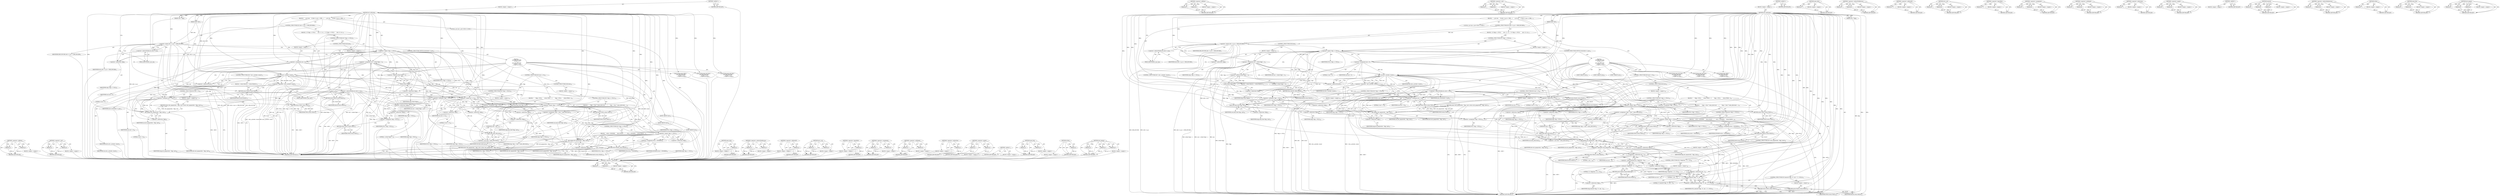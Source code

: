 digraph "xdr_opaque" {
vulnerable_176 [label=<(METHOD,&lt;operator&gt;.addition)>];
vulnerable_177 [label=<(PARAM,p1)>];
vulnerable_178 [label=<(PARAM,p2)>];
vulnerable_179 [label=<(BLOCK,&lt;empty&gt;,&lt;empty&gt;)>];
vulnerable_180 [label=<(METHOD_RETURN,ANY)>];
vulnerable_198 [label=<(METHOD,&lt;operator&gt;.cast)>];
vulnerable_199 [label=<(PARAM,p1)>];
vulnerable_200 [label=<(PARAM,p2)>];
vulnerable_201 [label=<(BLOCK,&lt;empty&gt;,&lt;empty&gt;)>];
vulnerable_202 [label=<(METHOD_RETURN,ANY)>];
vulnerable_6 [label=<(METHOD,&lt;global&gt;)<SUB>1</SUB>>];
vulnerable_7 [label=<(BLOCK,&lt;empty&gt;,&lt;empty&gt;)<SUB>1</SUB>>];
vulnerable_8 [label=<(METHOD,xdr_nullstring)<SUB>1</SUB>>];
vulnerable_9 [label=<(PARAM,XDR *xdrs)<SUB>1</SUB>>];
vulnerable_10 [label=<(PARAM,char **objp)<SUB>1</SUB>>];
vulnerable_11 [label=<(BLOCK,{
     u_int size;

     if (xdrs-&gt;x_op == XDR_...,{
     u_int size;

     if (xdrs-&gt;x_op == XDR_...)<SUB>2</SUB>>];
vulnerable_12 [label="<(LOCAL,u_int size: u_int)<SUB>3</SUB>>"];
vulnerable_13 [label=<(CONTROL_STRUCTURE,IF,if (xdrs-&gt;x_op == XDR_ENCODE))<SUB>5</SUB>>];
vulnerable_14 [label=<(&lt;operator&gt;.equals,xdrs-&gt;x_op == XDR_ENCODE)<SUB>5</SUB>>];
vulnerable_15 [label=<(&lt;operator&gt;.indirectFieldAccess,xdrs-&gt;x_op)<SUB>5</SUB>>];
vulnerable_16 [label=<(IDENTIFIER,xdrs,xdrs-&gt;x_op == XDR_ENCODE)<SUB>5</SUB>>];
vulnerable_17 [label=<(FIELD_IDENTIFIER,x_op,x_op)<SUB>5</SUB>>];
vulnerable_18 [label=<(IDENTIFIER,XDR_ENCODE,xdrs-&gt;x_op == XDR_ENCODE)<SUB>5</SUB>>];
vulnerable_19 [label=<(BLOCK,{
	  if (*objp == NULL)
	       size = 0;
	  el...,{
	  if (*objp == NULL)
	       size = 0;
	  el...)<SUB>5</SUB>>];
vulnerable_20 [label=<(CONTROL_STRUCTURE,IF,if (*objp == NULL))<SUB>6</SUB>>];
vulnerable_21 [label=<(&lt;operator&gt;.equals,*objp == NULL)<SUB>6</SUB>>];
vulnerable_22 [label=<(&lt;operator&gt;.indirection,*objp)<SUB>6</SUB>>];
vulnerable_23 [label=<(IDENTIFIER,objp,*objp == NULL)<SUB>6</SUB>>];
vulnerable_24 [label=<(IDENTIFIER,NULL,*objp == NULL)<SUB>6</SUB>>];
vulnerable_25 [label=<(BLOCK,&lt;empty&gt;,&lt;empty&gt;)<SUB>7</SUB>>];
vulnerable_26 [label=<(&lt;operator&gt;.assignment,size = 0)<SUB>7</SUB>>];
vulnerable_27 [label=<(IDENTIFIER,size,size = 0)<SUB>7</SUB>>];
vulnerable_28 [label=<(LITERAL,0,size = 0)<SUB>7</SUB>>];
vulnerable_29 [label=<(CONTROL_STRUCTURE,ELSE,else)<SUB>9</SUB>>];
vulnerable_30 [label=<(BLOCK,&lt;empty&gt;,&lt;empty&gt;)<SUB>9</SUB>>];
vulnerable_31 [label=<(&lt;operator&gt;.assignment,size = strlen(*objp) + 1)<SUB>9</SUB>>];
vulnerable_32 [label=<(IDENTIFIER,size,size = strlen(*objp) + 1)<SUB>9</SUB>>];
vulnerable_33 [label=<(&lt;operator&gt;.addition,strlen(*objp) + 1)<SUB>9</SUB>>];
vulnerable_34 [label=<(strlen,strlen(*objp))<SUB>9</SUB>>];
vulnerable_35 [label=<(&lt;operator&gt;.indirection,*objp)<SUB>9</SUB>>];
vulnerable_36 [label=<(IDENTIFIER,objp,strlen(*objp))<SUB>9</SUB>>];
vulnerable_37 [label=<(LITERAL,1,strlen(*objp) + 1)<SUB>9</SUB>>];
vulnerable_38 [label=<(CONTROL_STRUCTURE,IF,if (! xdr_u_int(xdrs, &amp;size)))<SUB>11</SUB>>];
vulnerable_39 [label=<(&lt;operator&gt;.logicalNot,! xdr_u_int(xdrs, &amp;size))<SUB>11</SUB>>];
vulnerable_40 [label=<(xdr_u_int,xdr_u_int(xdrs, &amp;size))<SUB>11</SUB>>];
vulnerable_41 [label=<(IDENTIFIER,xdrs,xdr_u_int(xdrs, &amp;size))<SUB>11</SUB>>];
vulnerable_42 [label=<(&lt;operator&gt;.addressOf,&amp;size)<SUB>11</SUB>>];
vulnerable_43 [label=<(IDENTIFIER,size,xdr_u_int(xdrs, &amp;size))<SUB>11</SUB>>];
vulnerable_44 [label=<(BLOCK,{
	  return FALSE;
	},{
	  return FALSE;
	})<SUB>11</SUB>>];
vulnerable_45 [label=<(RETURN,return FALSE;,return FALSE;)<SUB>12</SUB>>];
vulnerable_46 [label=<(IDENTIFIER,FALSE,return FALSE;)<SUB>12</SUB>>];
vulnerable_47 [label=<(CONTROL_STRUCTURE,SWITCH,switch(xdrs-&gt;x_op))<SUB>14</SUB>>];
vulnerable_48 [label=<(&lt;operator&gt;.indirectFieldAccess,xdrs-&gt;x_op)<SUB>14</SUB>>];
vulnerable_49 [label=<(IDENTIFIER,xdrs,switch(xdrs-&gt;x_op))<SUB>14</SUB>>];
vulnerable_50 [label=<(FIELD_IDENTIFIER,x_op,x_op)<SUB>14</SUB>>];
vulnerable_51 [label="<(BLOCK,{
     case XDR_DECODE:
	  if (size == 0) {
	  ...,{
     case XDR_DECODE:
	  if (size == 0) {
	  ...)<SUB>14</SUB>>"];
vulnerable_52 [label=<(JUMP_TARGET,case)<SUB>15</SUB>>];
vulnerable_53 [label="<(IDENTIFIER,XDR_DECODE,{
     case XDR_DECODE:
	  if (size == 0) {
	  ...)<SUB>15</SUB>>"];
vulnerable_54 [label=<(CONTROL_STRUCTURE,IF,if (size == 0))<SUB>16</SUB>>];
vulnerable_55 [label=<(&lt;operator&gt;.equals,size == 0)<SUB>16</SUB>>];
vulnerable_56 [label=<(IDENTIFIER,size,size == 0)<SUB>16</SUB>>];
vulnerable_57 [label=<(LITERAL,0,size == 0)<SUB>16</SUB>>];
vulnerable_58 [label=<(BLOCK,{
	       *objp = NULL;
	       return TRUE;
	  },{
	       *objp = NULL;
	       return TRUE;
	  })<SUB>16</SUB>>];
vulnerable_59 [label=<(&lt;operator&gt;.assignment,*objp = NULL)<SUB>17</SUB>>];
vulnerable_60 [label=<(&lt;operator&gt;.indirection,*objp)<SUB>17</SUB>>];
vulnerable_61 [label=<(IDENTIFIER,objp,*objp = NULL)<SUB>17</SUB>>];
vulnerable_62 [label=<(IDENTIFIER,NULL,*objp = NULL)<SUB>17</SUB>>];
vulnerable_63 [label=<(RETURN,return TRUE;,return TRUE;)<SUB>18</SUB>>];
vulnerable_64 [label=<(IDENTIFIER,TRUE,return TRUE;)<SUB>18</SUB>>];
vulnerable_65 [label=<(CONTROL_STRUCTURE,ELSE,else)<SUB>19</SUB>>];
vulnerable_66 [label=<(BLOCK,&lt;empty&gt;,&lt;empty&gt;)<SUB>19</SUB>>];
vulnerable_67 [label=<(CONTROL_STRUCTURE,IF,if (*objp == NULL))<SUB>19</SUB>>];
vulnerable_68 [label=<(&lt;operator&gt;.equals,*objp == NULL)<SUB>19</SUB>>];
vulnerable_69 [label=<(&lt;operator&gt;.indirection,*objp)<SUB>19</SUB>>];
vulnerable_70 [label=<(IDENTIFIER,objp,*objp == NULL)<SUB>19</SUB>>];
vulnerable_71 [label=<(IDENTIFIER,NULL,*objp == NULL)<SUB>19</SUB>>];
vulnerable_72 [label=<(BLOCK,{
	       *objp = (char *) mem_alloc(size);
	  ...,{
	       *objp = (char *) mem_alloc(size);
	  ...)<SUB>19</SUB>>];
vulnerable_73 [label=<(&lt;operator&gt;.assignment,*objp = (char *) mem_alloc(size))<SUB>20</SUB>>];
vulnerable_74 [label=<(&lt;operator&gt;.indirection,*objp)<SUB>20</SUB>>];
vulnerable_75 [label=<(IDENTIFIER,objp,*objp = (char *) mem_alloc(size))<SUB>20</SUB>>];
vulnerable_76 [label=<(&lt;operator&gt;.cast,(char *) mem_alloc(size))<SUB>20</SUB>>];
vulnerable_77 [label=<(UNKNOWN,char *,char *)<SUB>20</SUB>>];
vulnerable_78 [label=<(mem_alloc,mem_alloc(size))<SUB>20</SUB>>];
vulnerable_79 [label=<(IDENTIFIER,size,mem_alloc(size))<SUB>20</SUB>>];
vulnerable_80 [label=<(CONTROL_STRUCTURE,IF,if (*objp == NULL))<SUB>21</SUB>>];
vulnerable_81 [label=<(&lt;operator&gt;.equals,*objp == NULL)<SUB>21</SUB>>];
vulnerable_82 [label=<(&lt;operator&gt;.indirection,*objp)<SUB>21</SUB>>];
vulnerable_83 [label=<(IDENTIFIER,objp,*objp == NULL)<SUB>21</SUB>>];
vulnerable_84 [label=<(IDENTIFIER,NULL,*objp == NULL)<SUB>21</SUB>>];
vulnerable_85 [label=<(BLOCK,{
		    errno = ENOMEM;
 		    return FALSE;
 	...,{
		    errno = ENOMEM;
 		    return FALSE;
 	...)<SUB>21</SUB>>];
vulnerable_86 [label=<(&lt;operator&gt;.assignment,errno = ENOMEM)<SUB>22</SUB>>];
vulnerable_87 [label=<(IDENTIFIER,errno,errno = ENOMEM)<SUB>22</SUB>>];
vulnerable_88 [label=<(IDENTIFIER,ENOMEM,errno = ENOMEM)<SUB>22</SUB>>];
vulnerable_89 [label=<(RETURN,return FALSE;,return FALSE;)<SUB>23</SUB>>];
vulnerable_90 [label=<(IDENTIFIER,FALSE,return FALSE;)<SUB>23</SUB>>];
vulnerable_91 [label=<(RETURN,return (xdr_opaque(xdrs, *objp, size));,return (xdr_opaque(xdrs, *objp, size));)<SUB>26</SUB>>];
vulnerable_92 [label=<(xdr_opaque,xdr_opaque(xdrs, *objp, size))<SUB>26</SUB>>];
vulnerable_93 [label=<(IDENTIFIER,xdrs,xdr_opaque(xdrs, *objp, size))<SUB>26</SUB>>];
vulnerable_94 [label=<(&lt;operator&gt;.indirection,*objp)<SUB>26</SUB>>];
vulnerable_95 [label=<(IDENTIFIER,objp,xdr_opaque(xdrs, *objp, size))<SUB>26</SUB>>];
vulnerable_96 [label=<(IDENTIFIER,size,xdr_opaque(xdrs, *objp, size))<SUB>26</SUB>>];
vulnerable_97 [label=<(JUMP_TARGET,case)<SUB>28</SUB>>];
vulnerable_98 [label="<(IDENTIFIER,XDR_ENCODE,{
     case XDR_DECODE:
	  if (size == 0) {
	  ...)<SUB>28</SUB>>"];
vulnerable_99 [label=<(CONTROL_STRUCTURE,IF,if (size != 0))<SUB>29</SUB>>];
vulnerable_100 [label=<(&lt;operator&gt;.notEquals,size != 0)<SUB>29</SUB>>];
vulnerable_101 [label=<(IDENTIFIER,size,size != 0)<SUB>29</SUB>>];
vulnerable_102 [label=<(LITERAL,0,size != 0)<SUB>29</SUB>>];
vulnerable_103 [label=<(BLOCK,&lt;empty&gt;,&lt;empty&gt;)<SUB>30</SUB>>];
vulnerable_104 [label=<(RETURN,return (xdr_opaque(xdrs, *objp, size));,return (xdr_opaque(xdrs, *objp, size));)<SUB>30</SUB>>];
vulnerable_105 [label=<(xdr_opaque,xdr_opaque(xdrs, *objp, size))<SUB>30</SUB>>];
vulnerable_106 [label=<(IDENTIFIER,xdrs,xdr_opaque(xdrs, *objp, size))<SUB>30</SUB>>];
vulnerable_107 [label=<(&lt;operator&gt;.indirection,*objp)<SUB>30</SUB>>];
vulnerable_108 [label=<(IDENTIFIER,objp,xdr_opaque(xdrs, *objp, size))<SUB>30</SUB>>];
vulnerable_109 [label=<(IDENTIFIER,size,xdr_opaque(xdrs, *objp, size))<SUB>30</SUB>>];
vulnerable_110 [label=<(RETURN,return TRUE;,return TRUE;)<SUB>31</SUB>>];
vulnerable_111 [label=<(IDENTIFIER,TRUE,return TRUE;)<SUB>31</SUB>>];
vulnerable_112 [label=<(JUMP_TARGET,case)<SUB>33</SUB>>];
vulnerable_113 [label="<(IDENTIFIER,XDR_FREE,{
     case XDR_DECODE:
	  if (size == 0) {
	  ...)<SUB>33</SUB>>"];
vulnerable_114 [label=<(CONTROL_STRUCTURE,IF,if (*objp != NULL))<SUB>34</SUB>>];
vulnerable_115 [label=<(&lt;operator&gt;.notEquals,*objp != NULL)<SUB>34</SUB>>];
vulnerable_116 [label=<(&lt;operator&gt;.indirection,*objp)<SUB>34</SUB>>];
vulnerable_117 [label=<(IDENTIFIER,objp,*objp != NULL)<SUB>34</SUB>>];
vulnerable_118 [label=<(IDENTIFIER,NULL,*objp != NULL)<SUB>34</SUB>>];
vulnerable_119 [label=<(BLOCK,&lt;empty&gt;,&lt;empty&gt;)<SUB>35</SUB>>];
vulnerable_120 [label=<(mem_free,mem_free(*objp, size))<SUB>35</SUB>>];
vulnerable_121 [label=<(&lt;operator&gt;.indirection,*objp)<SUB>35</SUB>>];
vulnerable_122 [label=<(IDENTIFIER,objp,mem_free(*objp, size))<SUB>35</SUB>>];
vulnerable_123 [label=<(IDENTIFIER,size,mem_free(*objp, size))<SUB>35</SUB>>];
vulnerable_124 [label=<(&lt;operator&gt;.assignment,*objp = NULL)<SUB>36</SUB>>];
vulnerable_125 [label=<(&lt;operator&gt;.indirection,*objp)<SUB>36</SUB>>];
vulnerable_126 [label=<(IDENTIFIER,objp,*objp = NULL)<SUB>36</SUB>>];
vulnerable_127 [label=<(IDENTIFIER,NULL,*objp = NULL)<SUB>36</SUB>>];
vulnerable_128 [label=<(RETURN,return TRUE;,return TRUE;)<SUB>37</SUB>>];
vulnerable_129 [label=<(IDENTIFIER,TRUE,return TRUE;)<SUB>37</SUB>>];
vulnerable_130 [label=<(RETURN,return FALSE;,return FALSE;)<SUB>40</SUB>>];
vulnerable_131 [label=<(IDENTIFIER,FALSE,return FALSE;)<SUB>40</SUB>>];
vulnerable_132 [label=<(METHOD_RETURN,bool_t)<SUB>1</SUB>>];
vulnerable_134 [label=<(METHOD_RETURN,ANY)<SUB>1</SUB>>];
vulnerable_203 [label=<(METHOD,mem_alloc)>];
vulnerable_204 [label=<(PARAM,p1)>];
vulnerable_205 [label=<(BLOCK,&lt;empty&gt;,&lt;empty&gt;)>];
vulnerable_206 [label=<(METHOD_RETURN,ANY)>];
vulnerable_162 [label=<(METHOD,&lt;operator&gt;.indirectFieldAccess)>];
vulnerable_163 [label=<(PARAM,p1)>];
vulnerable_164 [label=<(PARAM,p2)>];
vulnerable_165 [label=<(BLOCK,&lt;empty&gt;,&lt;empty&gt;)>];
vulnerable_166 [label=<(METHOD_RETURN,ANY)>];
vulnerable_194 [label=<(METHOD,&lt;operator&gt;.addressOf)>];
vulnerable_195 [label=<(PARAM,p1)>];
vulnerable_196 [label=<(BLOCK,&lt;empty&gt;,&lt;empty&gt;)>];
vulnerable_197 [label=<(METHOD_RETURN,ANY)>];
vulnerable_189 [label=<(METHOD,xdr_u_int)>];
vulnerable_190 [label=<(PARAM,p1)>];
vulnerable_191 [label=<(PARAM,p2)>];
vulnerable_192 [label=<(BLOCK,&lt;empty&gt;,&lt;empty&gt;)>];
vulnerable_193 [label=<(METHOD_RETURN,ANY)>];
vulnerable_185 [label=<(METHOD,&lt;operator&gt;.logicalNot)>];
vulnerable_186 [label=<(PARAM,p1)>];
vulnerable_187 [label=<(BLOCK,&lt;empty&gt;,&lt;empty&gt;)>];
vulnerable_188 [label=<(METHOD_RETURN,ANY)>];
vulnerable_171 [label=<(METHOD,&lt;operator&gt;.assignment)>];
vulnerable_172 [label=<(PARAM,p1)>];
vulnerable_173 [label=<(PARAM,p2)>];
vulnerable_174 [label=<(BLOCK,&lt;empty&gt;,&lt;empty&gt;)>];
vulnerable_175 [label=<(METHOD_RETURN,ANY)>];
vulnerable_213 [label=<(METHOD,&lt;operator&gt;.notEquals)>];
vulnerable_214 [label=<(PARAM,p1)>];
vulnerable_215 [label=<(PARAM,p2)>];
vulnerable_216 [label=<(BLOCK,&lt;empty&gt;,&lt;empty&gt;)>];
vulnerable_217 [label=<(METHOD_RETURN,ANY)>];
vulnerable_167 [label=<(METHOD,&lt;operator&gt;.indirection)>];
vulnerable_168 [label=<(PARAM,p1)>];
vulnerable_169 [label=<(BLOCK,&lt;empty&gt;,&lt;empty&gt;)>];
vulnerable_170 [label=<(METHOD_RETURN,ANY)>];
vulnerable_157 [label=<(METHOD,&lt;operator&gt;.equals)>];
vulnerable_158 [label=<(PARAM,p1)>];
vulnerable_159 [label=<(PARAM,p2)>];
vulnerable_160 [label=<(BLOCK,&lt;empty&gt;,&lt;empty&gt;)>];
vulnerable_161 [label=<(METHOD_RETURN,ANY)>];
vulnerable_151 [label=<(METHOD,&lt;global&gt;)<SUB>1</SUB>>];
vulnerable_152 [label=<(BLOCK,&lt;empty&gt;,&lt;empty&gt;)>];
vulnerable_153 [label=<(METHOD_RETURN,ANY)>];
vulnerable_218 [label=<(METHOD,mem_free)>];
vulnerable_219 [label=<(PARAM,p1)>];
vulnerable_220 [label=<(PARAM,p2)>];
vulnerable_221 [label=<(BLOCK,&lt;empty&gt;,&lt;empty&gt;)>];
vulnerable_222 [label=<(METHOD_RETURN,ANY)>];
vulnerable_181 [label=<(METHOD,strlen)>];
vulnerable_182 [label=<(PARAM,p1)>];
vulnerable_183 [label=<(BLOCK,&lt;empty&gt;,&lt;empty&gt;)>];
vulnerable_184 [label=<(METHOD_RETURN,ANY)>];
vulnerable_207 [label=<(METHOD,xdr_opaque)>];
vulnerable_208 [label=<(PARAM,p1)>];
vulnerable_209 [label=<(PARAM,p2)>];
vulnerable_210 [label=<(PARAM,p3)>];
vulnerable_211 [label=<(BLOCK,&lt;empty&gt;,&lt;empty&gt;)>];
vulnerable_212 [label=<(METHOD_RETURN,ANY)>];
fixed_256 [label=<(METHOD,&lt;operator&gt;.subtraction)>];
fixed_257 [label=<(PARAM,p1)>];
fixed_258 [label=<(PARAM,p2)>];
fixed_259 [label=<(BLOCK,&lt;empty&gt;,&lt;empty&gt;)>];
fixed_260 [label=<(METHOD_RETURN,ANY)>];
fixed_209 [label=<(METHOD,&lt;operator&gt;.addition)>];
fixed_210 [label=<(PARAM,p1)>];
fixed_211 [label=<(PARAM,p2)>];
fixed_212 [label=<(BLOCK,&lt;empty&gt;,&lt;empty&gt;)>];
fixed_213 [label=<(METHOD_RETURN,ANY)>];
fixed_231 [label=<(METHOD,&lt;operator&gt;.cast)>];
fixed_232 [label=<(PARAM,p1)>];
fixed_233 [label=<(PARAM,p2)>];
fixed_234 [label=<(BLOCK,&lt;empty&gt;,&lt;empty&gt;)>];
fixed_235 [label=<(METHOD_RETURN,ANY)>];
fixed_6 [label=<(METHOD,&lt;global&gt;)<SUB>1</SUB>>];
fixed_7 [label=<(BLOCK,&lt;empty&gt;,&lt;empty&gt;)<SUB>1</SUB>>];
fixed_8 [label=<(METHOD,xdr_nullstring)<SUB>1</SUB>>];
fixed_9 [label=<(PARAM,XDR *xdrs)<SUB>1</SUB>>];
fixed_10 [label=<(PARAM,char **objp)<SUB>1</SUB>>];
fixed_11 [label=<(BLOCK,{
     u_int size;

     if (xdrs-&gt;x_op == XDR_...,{
     u_int size;

     if (xdrs-&gt;x_op == XDR_...)<SUB>2</SUB>>];
fixed_12 [label="<(LOCAL,u_int size: u_int)<SUB>3</SUB>>"];
fixed_13 [label=<(CONTROL_STRUCTURE,IF,if (xdrs-&gt;x_op == XDR_ENCODE))<SUB>5</SUB>>];
fixed_14 [label=<(&lt;operator&gt;.equals,xdrs-&gt;x_op == XDR_ENCODE)<SUB>5</SUB>>];
fixed_15 [label=<(&lt;operator&gt;.indirectFieldAccess,xdrs-&gt;x_op)<SUB>5</SUB>>];
fixed_16 [label=<(IDENTIFIER,xdrs,xdrs-&gt;x_op == XDR_ENCODE)<SUB>5</SUB>>];
fixed_17 [label=<(FIELD_IDENTIFIER,x_op,x_op)<SUB>5</SUB>>];
fixed_18 [label=<(IDENTIFIER,XDR_ENCODE,xdrs-&gt;x_op == XDR_ENCODE)<SUB>5</SUB>>];
fixed_19 [label=<(BLOCK,{
	  if (*objp == NULL)
	       size = 0;
	  el...,{
	  if (*objp == NULL)
	       size = 0;
	  el...)<SUB>5</SUB>>];
fixed_20 [label=<(CONTROL_STRUCTURE,IF,if (*objp == NULL))<SUB>6</SUB>>];
fixed_21 [label=<(&lt;operator&gt;.equals,*objp == NULL)<SUB>6</SUB>>];
fixed_22 [label=<(&lt;operator&gt;.indirection,*objp)<SUB>6</SUB>>];
fixed_23 [label=<(IDENTIFIER,objp,*objp == NULL)<SUB>6</SUB>>];
fixed_24 [label=<(IDENTIFIER,NULL,*objp == NULL)<SUB>6</SUB>>];
fixed_25 [label=<(BLOCK,&lt;empty&gt;,&lt;empty&gt;)<SUB>7</SUB>>];
fixed_26 [label=<(&lt;operator&gt;.assignment,size = 0)<SUB>7</SUB>>];
fixed_27 [label=<(IDENTIFIER,size,size = 0)<SUB>7</SUB>>];
fixed_28 [label=<(LITERAL,0,size = 0)<SUB>7</SUB>>];
fixed_29 [label=<(CONTROL_STRUCTURE,ELSE,else)<SUB>9</SUB>>];
fixed_30 [label=<(BLOCK,&lt;empty&gt;,&lt;empty&gt;)<SUB>9</SUB>>];
fixed_31 [label=<(&lt;operator&gt;.assignment,size = strlen(*objp) + 1)<SUB>9</SUB>>];
fixed_32 [label=<(IDENTIFIER,size,size = strlen(*objp) + 1)<SUB>9</SUB>>];
fixed_33 [label=<(&lt;operator&gt;.addition,strlen(*objp) + 1)<SUB>9</SUB>>];
fixed_34 [label=<(strlen,strlen(*objp))<SUB>9</SUB>>];
fixed_35 [label=<(&lt;operator&gt;.indirection,*objp)<SUB>9</SUB>>];
fixed_36 [label=<(IDENTIFIER,objp,strlen(*objp))<SUB>9</SUB>>];
fixed_37 [label=<(LITERAL,1,strlen(*objp) + 1)<SUB>9</SUB>>];
fixed_38 [label=<(CONTROL_STRUCTURE,IF,if (! xdr_u_int(xdrs, &amp;size)))<SUB>11</SUB>>];
fixed_39 [label=<(&lt;operator&gt;.logicalNot,! xdr_u_int(xdrs, &amp;size))<SUB>11</SUB>>];
fixed_40 [label=<(xdr_u_int,xdr_u_int(xdrs, &amp;size))<SUB>11</SUB>>];
fixed_41 [label=<(IDENTIFIER,xdrs,xdr_u_int(xdrs, &amp;size))<SUB>11</SUB>>];
fixed_42 [label=<(&lt;operator&gt;.addressOf,&amp;size)<SUB>11</SUB>>];
fixed_43 [label=<(IDENTIFIER,size,xdr_u_int(xdrs, &amp;size))<SUB>11</SUB>>];
fixed_44 [label=<(BLOCK,{
	  return FALSE;
	},{
	  return FALSE;
	})<SUB>11</SUB>>];
fixed_45 [label=<(RETURN,return FALSE;,return FALSE;)<SUB>12</SUB>>];
fixed_46 [label=<(IDENTIFIER,FALSE,return FALSE;)<SUB>12</SUB>>];
fixed_47 [label=<(CONTROL_STRUCTURE,SWITCH,switch(xdrs-&gt;x_op))<SUB>14</SUB>>];
fixed_48 [label=<(&lt;operator&gt;.indirectFieldAccess,xdrs-&gt;x_op)<SUB>14</SUB>>];
fixed_49 [label=<(IDENTIFIER,xdrs,switch(xdrs-&gt;x_op))<SUB>14</SUB>>];
fixed_50 [label=<(FIELD_IDENTIFIER,x_op,x_op)<SUB>14</SUB>>];
fixed_51 [label="<(BLOCK,{
     case XDR_DECODE:
	  if (size == 0) {
	  ...,{
     case XDR_DECODE:
	  if (size == 0) {
	  ...)<SUB>14</SUB>>"];
fixed_52 [label=<(JUMP_TARGET,case)<SUB>15</SUB>>];
fixed_53 [label="<(IDENTIFIER,XDR_DECODE,{
     case XDR_DECODE:
	  if (size == 0) {
	  ...)<SUB>15</SUB>>"];
fixed_54 [label=<(CONTROL_STRUCTURE,IF,if (size == 0))<SUB>16</SUB>>];
fixed_55 [label=<(&lt;operator&gt;.equals,size == 0)<SUB>16</SUB>>];
fixed_56 [label=<(IDENTIFIER,size,size == 0)<SUB>16</SUB>>];
fixed_57 [label=<(LITERAL,0,size == 0)<SUB>16</SUB>>];
fixed_58 [label=<(BLOCK,{
	       *objp = NULL;
	       return TRUE;
	  },{
	       *objp = NULL;
	       return TRUE;
	  })<SUB>16</SUB>>];
fixed_59 [label=<(&lt;operator&gt;.assignment,*objp = NULL)<SUB>17</SUB>>];
fixed_60 [label=<(&lt;operator&gt;.indirection,*objp)<SUB>17</SUB>>];
fixed_61 [label=<(IDENTIFIER,objp,*objp = NULL)<SUB>17</SUB>>];
fixed_62 [label=<(IDENTIFIER,NULL,*objp = NULL)<SUB>17</SUB>>];
fixed_63 [label=<(RETURN,return TRUE;,return TRUE;)<SUB>18</SUB>>];
fixed_64 [label=<(IDENTIFIER,TRUE,return TRUE;)<SUB>18</SUB>>];
fixed_65 [label=<(CONTROL_STRUCTURE,ELSE,else)<SUB>19</SUB>>];
fixed_66 [label=<(BLOCK,&lt;empty&gt;,&lt;empty&gt;)<SUB>19</SUB>>];
fixed_67 [label=<(CONTROL_STRUCTURE,IF,if (*objp == NULL))<SUB>19</SUB>>];
fixed_68 [label=<(&lt;operator&gt;.equals,*objp == NULL)<SUB>19</SUB>>];
fixed_69 [label=<(&lt;operator&gt;.indirection,*objp)<SUB>19</SUB>>];
fixed_70 [label=<(IDENTIFIER,objp,*objp == NULL)<SUB>19</SUB>>];
fixed_71 [label=<(IDENTIFIER,NULL,*objp == NULL)<SUB>19</SUB>>];
fixed_72 [label=<(BLOCK,{
	       *objp = (char *) mem_alloc(size);
	  ...,{
	       *objp = (char *) mem_alloc(size);
	  ...)<SUB>19</SUB>>];
fixed_73 [label=<(&lt;operator&gt;.assignment,*objp = (char *) mem_alloc(size))<SUB>20</SUB>>];
fixed_74 [label=<(&lt;operator&gt;.indirection,*objp)<SUB>20</SUB>>];
fixed_75 [label=<(IDENTIFIER,objp,*objp = (char *) mem_alloc(size))<SUB>20</SUB>>];
fixed_76 [label=<(&lt;operator&gt;.cast,(char *) mem_alloc(size))<SUB>20</SUB>>];
fixed_77 [label=<(UNKNOWN,char *,char *)<SUB>20</SUB>>];
fixed_78 [label=<(mem_alloc,mem_alloc(size))<SUB>20</SUB>>];
fixed_79 [label=<(IDENTIFIER,size,mem_alloc(size))<SUB>20</SUB>>];
fixed_80 [label=<(CONTROL_STRUCTURE,IF,if (*objp == NULL))<SUB>21</SUB>>];
fixed_81 [label=<(&lt;operator&gt;.equals,*objp == NULL)<SUB>21</SUB>>];
fixed_82 [label=<(&lt;operator&gt;.indirection,*objp)<SUB>21</SUB>>];
fixed_83 [label=<(IDENTIFIER,objp,*objp == NULL)<SUB>21</SUB>>];
fixed_84 [label=<(IDENTIFIER,NULL,*objp == NULL)<SUB>21</SUB>>];
fixed_85 [label=<(BLOCK,{
		    errno = ENOMEM;
 		    return FALSE;
 	...,{
		    errno = ENOMEM;
 		    return FALSE;
 	...)<SUB>21</SUB>>];
fixed_86 [label=<(&lt;operator&gt;.assignment,errno = ENOMEM)<SUB>22</SUB>>];
fixed_87 [label=<(IDENTIFIER,errno,errno = ENOMEM)<SUB>22</SUB>>];
fixed_88 [label=<(IDENTIFIER,ENOMEM,errno = ENOMEM)<SUB>22</SUB>>];
fixed_89 [label=<(RETURN,return FALSE;,return FALSE;)<SUB>23</SUB>>];
fixed_90 [label=<(IDENTIFIER,FALSE,return FALSE;)<SUB>23</SUB>>];
fixed_91 [label=<(CONTROL_STRUCTURE,IF,if (!xdr_opaque(xdrs, *objp, size)))<SUB>26</SUB>>];
fixed_92 [label=<(&lt;operator&gt;.logicalNot,!xdr_opaque(xdrs, *objp, size))<SUB>26</SUB>>];
fixed_93 [label=<(xdr_opaque,xdr_opaque(xdrs, *objp, size))<SUB>26</SUB>>];
fixed_94 [label=<(IDENTIFIER,xdrs,xdr_opaque(xdrs, *objp, size))<SUB>26</SUB>>];
fixed_95 [label=<(&lt;operator&gt;.indirection,*objp)<SUB>26</SUB>>];
fixed_96 [label=<(IDENTIFIER,objp,xdr_opaque(xdrs, *objp, size))<SUB>26</SUB>>];
fixed_97 [label=<(IDENTIFIER,size,xdr_opaque(xdrs, *objp, size))<SUB>26</SUB>>];
fixed_98 [label=<(BLOCK,&lt;empty&gt;,&lt;empty&gt;)<SUB>27</SUB>>];
fixed_99 [label=<(RETURN,return FALSE;,return FALSE;)<SUB>27</SUB>>];
fixed_100 [label=<(IDENTIFIER,FALSE,return FALSE;)<SUB>27</SUB>>];
fixed_101 [label=<(CONTROL_STRUCTURE,IF,if ((*objp)[size - 1] != '\0'))<SUB>29</SUB>>];
fixed_102 [label=<(&lt;operator&gt;.notEquals,(*objp)[size - 1] != '\0')<SUB>29</SUB>>];
fixed_103 [label=<(&lt;operator&gt;.indirectIndexAccess,(*objp)[size - 1])<SUB>29</SUB>>];
fixed_104 [label=<(&lt;operator&gt;.indirection,*objp)<SUB>29</SUB>>];
fixed_105 [label=<(IDENTIFIER,objp,(*objp)[size - 1] != '\0')<SUB>29</SUB>>];
fixed_106 [label=<(&lt;operator&gt;.subtraction,size - 1)<SUB>29</SUB>>];
fixed_107 [label=<(IDENTIFIER,size,size - 1)<SUB>29</SUB>>];
fixed_108 [label=<(LITERAL,1,size - 1)<SUB>29</SUB>>];
fixed_109 [label=<(LITERAL,'\0',(*objp)[size - 1] != '\0')<SUB>29</SUB>>];
fixed_110 [label=<(BLOCK,&lt;empty&gt;,&lt;empty&gt;)<SUB>30</SUB>>];
fixed_111 [label=<(RETURN,return FALSE;,return FALSE;)<SUB>30</SUB>>];
fixed_112 [label=<(IDENTIFIER,FALSE,return FALSE;)<SUB>30</SUB>>];
fixed_113 [label=<(CONTROL_STRUCTURE,IF,if (memchr(*objp, '\0', size - 1) != NULL))<SUB>31</SUB>>];
fixed_114 [label=<(&lt;operator&gt;.notEquals,memchr(*objp, '\0', size - 1) != NULL)<SUB>31</SUB>>];
fixed_115 [label=<(memchr,memchr(*objp, '\0', size - 1))<SUB>31</SUB>>];
fixed_116 [label=<(&lt;operator&gt;.indirection,*objp)<SUB>31</SUB>>];
fixed_117 [label=<(IDENTIFIER,objp,memchr(*objp, '\0', size - 1))<SUB>31</SUB>>];
fixed_118 [label=<(LITERAL,'\0',memchr(*objp, '\0', size - 1))<SUB>31</SUB>>];
fixed_119 [label=<(&lt;operator&gt;.subtraction,size - 1)<SUB>31</SUB>>];
fixed_120 [label=<(IDENTIFIER,size,size - 1)<SUB>31</SUB>>];
fixed_121 [label=<(LITERAL,1,size - 1)<SUB>31</SUB>>];
fixed_122 [label=<(IDENTIFIER,NULL,memchr(*objp, '\0', size - 1) != NULL)<SUB>31</SUB>>];
fixed_123 [label=<(BLOCK,&lt;empty&gt;,&lt;empty&gt;)<SUB>32</SUB>>];
fixed_124 [label=<(RETURN,return FALSE;,return FALSE;)<SUB>32</SUB>>];
fixed_125 [label=<(IDENTIFIER,FALSE,return FALSE;)<SUB>32</SUB>>];
fixed_126 [label=<(RETURN,return TRUE;,return TRUE;)<SUB>33</SUB>>];
fixed_127 [label=<(IDENTIFIER,TRUE,return TRUE;)<SUB>33</SUB>>];
fixed_128 [label=<(JUMP_TARGET,case)<SUB>35</SUB>>];
fixed_129 [label="<(IDENTIFIER,XDR_ENCODE,{
     case XDR_DECODE:
	  if (size == 0) {
	  ...)<SUB>35</SUB>>"];
fixed_130 [label=<(CONTROL_STRUCTURE,IF,if (size != 0))<SUB>36</SUB>>];
fixed_131 [label=<(&lt;operator&gt;.notEquals,size != 0)<SUB>36</SUB>>];
fixed_132 [label=<(IDENTIFIER,size,size != 0)<SUB>36</SUB>>];
fixed_133 [label=<(LITERAL,0,size != 0)<SUB>36</SUB>>];
fixed_134 [label=<(BLOCK,&lt;empty&gt;,&lt;empty&gt;)<SUB>37</SUB>>];
fixed_135 [label=<(RETURN,return (xdr_opaque(xdrs, *objp, size));,return (xdr_opaque(xdrs, *objp, size));)<SUB>37</SUB>>];
fixed_136 [label=<(xdr_opaque,xdr_opaque(xdrs, *objp, size))<SUB>37</SUB>>];
fixed_137 [label=<(IDENTIFIER,xdrs,xdr_opaque(xdrs, *objp, size))<SUB>37</SUB>>];
fixed_138 [label=<(&lt;operator&gt;.indirection,*objp)<SUB>37</SUB>>];
fixed_139 [label=<(IDENTIFIER,objp,xdr_opaque(xdrs, *objp, size))<SUB>37</SUB>>];
fixed_140 [label=<(IDENTIFIER,size,xdr_opaque(xdrs, *objp, size))<SUB>37</SUB>>];
fixed_141 [label=<(RETURN,return TRUE;,return TRUE;)<SUB>38</SUB>>];
fixed_142 [label=<(IDENTIFIER,TRUE,return TRUE;)<SUB>38</SUB>>];
fixed_143 [label=<(JUMP_TARGET,case)<SUB>40</SUB>>];
fixed_144 [label="<(IDENTIFIER,XDR_FREE,{
     case XDR_DECODE:
	  if (size == 0) {
	  ...)<SUB>40</SUB>>"];
fixed_145 [label=<(CONTROL_STRUCTURE,IF,if (*objp != NULL))<SUB>41</SUB>>];
fixed_146 [label=<(&lt;operator&gt;.notEquals,*objp != NULL)<SUB>41</SUB>>];
fixed_147 [label=<(&lt;operator&gt;.indirection,*objp)<SUB>41</SUB>>];
fixed_148 [label=<(IDENTIFIER,objp,*objp != NULL)<SUB>41</SUB>>];
fixed_149 [label=<(IDENTIFIER,NULL,*objp != NULL)<SUB>41</SUB>>];
fixed_150 [label=<(BLOCK,&lt;empty&gt;,&lt;empty&gt;)<SUB>42</SUB>>];
fixed_151 [label=<(mem_free,mem_free(*objp, size))<SUB>42</SUB>>];
fixed_152 [label=<(&lt;operator&gt;.indirection,*objp)<SUB>42</SUB>>];
fixed_153 [label=<(IDENTIFIER,objp,mem_free(*objp, size))<SUB>42</SUB>>];
fixed_154 [label=<(IDENTIFIER,size,mem_free(*objp, size))<SUB>42</SUB>>];
fixed_155 [label=<(&lt;operator&gt;.assignment,*objp = NULL)<SUB>43</SUB>>];
fixed_156 [label=<(&lt;operator&gt;.indirection,*objp)<SUB>43</SUB>>];
fixed_157 [label=<(IDENTIFIER,objp,*objp = NULL)<SUB>43</SUB>>];
fixed_158 [label=<(IDENTIFIER,NULL,*objp = NULL)<SUB>43</SUB>>];
fixed_159 [label=<(RETURN,return TRUE;,return TRUE;)<SUB>44</SUB>>];
fixed_160 [label=<(IDENTIFIER,TRUE,return TRUE;)<SUB>44</SUB>>];
fixed_161 [label=<(RETURN,return FALSE;,return FALSE;)<SUB>47</SUB>>];
fixed_162 [label=<(IDENTIFIER,FALSE,return FALSE;)<SUB>47</SUB>>];
fixed_163 [label=<(METHOD_RETURN,bool_t)<SUB>1</SUB>>];
fixed_165 [label=<(METHOD_RETURN,ANY)<SUB>1</SUB>>];
fixed_236 [label=<(METHOD,mem_alloc)>];
fixed_237 [label=<(PARAM,p1)>];
fixed_238 [label=<(BLOCK,&lt;empty&gt;,&lt;empty&gt;)>];
fixed_239 [label=<(METHOD_RETURN,ANY)>];
fixed_195 [label=<(METHOD,&lt;operator&gt;.indirectFieldAccess)>];
fixed_196 [label=<(PARAM,p1)>];
fixed_197 [label=<(PARAM,p2)>];
fixed_198 [label=<(BLOCK,&lt;empty&gt;,&lt;empty&gt;)>];
fixed_199 [label=<(METHOD_RETURN,ANY)>];
fixed_227 [label=<(METHOD,&lt;operator&gt;.addressOf)>];
fixed_228 [label=<(PARAM,p1)>];
fixed_229 [label=<(BLOCK,&lt;empty&gt;,&lt;empty&gt;)>];
fixed_230 [label=<(METHOD_RETURN,ANY)>];
fixed_222 [label=<(METHOD,xdr_u_int)>];
fixed_223 [label=<(PARAM,p1)>];
fixed_224 [label=<(PARAM,p2)>];
fixed_225 [label=<(BLOCK,&lt;empty&gt;,&lt;empty&gt;)>];
fixed_226 [label=<(METHOD_RETURN,ANY)>];
fixed_218 [label=<(METHOD,&lt;operator&gt;.logicalNot)>];
fixed_219 [label=<(PARAM,p1)>];
fixed_220 [label=<(BLOCK,&lt;empty&gt;,&lt;empty&gt;)>];
fixed_221 [label=<(METHOD_RETURN,ANY)>];
fixed_204 [label=<(METHOD,&lt;operator&gt;.assignment)>];
fixed_205 [label=<(PARAM,p1)>];
fixed_206 [label=<(PARAM,p2)>];
fixed_207 [label=<(BLOCK,&lt;empty&gt;,&lt;empty&gt;)>];
fixed_208 [label=<(METHOD_RETURN,ANY)>];
fixed_246 [label=<(METHOD,&lt;operator&gt;.notEquals)>];
fixed_247 [label=<(PARAM,p1)>];
fixed_248 [label=<(PARAM,p2)>];
fixed_249 [label=<(BLOCK,&lt;empty&gt;,&lt;empty&gt;)>];
fixed_250 [label=<(METHOD_RETURN,ANY)>];
fixed_200 [label=<(METHOD,&lt;operator&gt;.indirection)>];
fixed_201 [label=<(PARAM,p1)>];
fixed_202 [label=<(BLOCK,&lt;empty&gt;,&lt;empty&gt;)>];
fixed_203 [label=<(METHOD_RETURN,ANY)>];
fixed_190 [label=<(METHOD,&lt;operator&gt;.equals)>];
fixed_191 [label=<(PARAM,p1)>];
fixed_192 [label=<(PARAM,p2)>];
fixed_193 [label=<(BLOCK,&lt;empty&gt;,&lt;empty&gt;)>];
fixed_194 [label=<(METHOD_RETURN,ANY)>];
fixed_184 [label=<(METHOD,&lt;global&gt;)<SUB>1</SUB>>];
fixed_185 [label=<(BLOCK,&lt;empty&gt;,&lt;empty&gt;)>];
fixed_186 [label=<(METHOD_RETURN,ANY)>];
fixed_261 [label=<(METHOD,memchr)>];
fixed_262 [label=<(PARAM,p1)>];
fixed_263 [label=<(PARAM,p2)>];
fixed_264 [label=<(PARAM,p3)>];
fixed_265 [label=<(BLOCK,&lt;empty&gt;,&lt;empty&gt;)>];
fixed_266 [label=<(METHOD_RETURN,ANY)>];
fixed_251 [label=<(METHOD,&lt;operator&gt;.indirectIndexAccess)>];
fixed_252 [label=<(PARAM,p1)>];
fixed_253 [label=<(PARAM,p2)>];
fixed_254 [label=<(BLOCK,&lt;empty&gt;,&lt;empty&gt;)>];
fixed_255 [label=<(METHOD_RETURN,ANY)>];
fixed_214 [label=<(METHOD,strlen)>];
fixed_215 [label=<(PARAM,p1)>];
fixed_216 [label=<(BLOCK,&lt;empty&gt;,&lt;empty&gt;)>];
fixed_217 [label=<(METHOD_RETURN,ANY)>];
fixed_267 [label=<(METHOD,mem_free)>];
fixed_268 [label=<(PARAM,p1)>];
fixed_269 [label=<(PARAM,p2)>];
fixed_270 [label=<(BLOCK,&lt;empty&gt;,&lt;empty&gt;)>];
fixed_271 [label=<(METHOD_RETURN,ANY)>];
fixed_240 [label=<(METHOD,xdr_opaque)>];
fixed_241 [label=<(PARAM,p1)>];
fixed_242 [label=<(PARAM,p2)>];
fixed_243 [label=<(PARAM,p3)>];
fixed_244 [label=<(BLOCK,&lt;empty&gt;,&lt;empty&gt;)>];
fixed_245 [label=<(METHOD_RETURN,ANY)>];
vulnerable_176 -> vulnerable_177  [key=0, label="AST: "];
vulnerable_176 -> vulnerable_177  [key=1, label="DDG: "];
vulnerable_176 -> vulnerable_179  [key=0, label="AST: "];
vulnerable_176 -> vulnerable_178  [key=0, label="AST: "];
vulnerable_176 -> vulnerable_178  [key=1, label="DDG: "];
vulnerable_176 -> vulnerable_180  [key=0, label="AST: "];
vulnerable_176 -> vulnerable_180  [key=1, label="CFG: "];
vulnerable_177 -> vulnerable_180  [key=0, label="DDG: p1"];
vulnerable_178 -> vulnerable_180  [key=0, label="DDG: p2"];
vulnerable_179 -> fixed_256  [key=0];
vulnerable_180 -> fixed_256  [key=0];
vulnerable_198 -> vulnerable_199  [key=0, label="AST: "];
vulnerable_198 -> vulnerable_199  [key=1, label="DDG: "];
vulnerable_198 -> vulnerable_201  [key=0, label="AST: "];
vulnerable_198 -> vulnerable_200  [key=0, label="AST: "];
vulnerable_198 -> vulnerable_200  [key=1, label="DDG: "];
vulnerable_198 -> vulnerable_202  [key=0, label="AST: "];
vulnerable_198 -> vulnerable_202  [key=1, label="CFG: "];
vulnerable_199 -> vulnerable_202  [key=0, label="DDG: p1"];
vulnerable_200 -> vulnerable_202  [key=0, label="DDG: p2"];
vulnerable_201 -> fixed_256  [key=0];
vulnerable_202 -> fixed_256  [key=0];
vulnerable_6 -> vulnerable_7  [key=0, label="AST: "];
vulnerable_6 -> vulnerable_134  [key=0, label="AST: "];
vulnerable_6 -> vulnerable_134  [key=1, label="CFG: "];
vulnerable_7 -> vulnerable_8  [key=0, label="AST: "];
vulnerable_8 -> vulnerable_9  [key=0, label="AST: "];
vulnerable_8 -> vulnerable_9  [key=1, label="DDG: "];
vulnerable_8 -> vulnerable_10  [key=0, label="AST: "];
vulnerable_8 -> vulnerable_10  [key=1, label="DDG: "];
vulnerable_8 -> vulnerable_11  [key=0, label="AST: "];
vulnerable_8 -> vulnerable_132  [key=0, label="AST: "];
vulnerable_8 -> vulnerable_17  [key=0, label="CFG: "];
vulnerable_8 -> vulnerable_130  [key=0, label="DDG: "];
vulnerable_8 -> vulnerable_131  [key=0, label="DDG: "];
vulnerable_8 -> vulnerable_14  [key=0, label="DDG: "];
vulnerable_8 -> vulnerable_45  [key=0, label="DDG: "];
vulnerable_8 -> vulnerable_53  [key=0, label="DDG: "];
vulnerable_8 -> vulnerable_98  [key=0, label="DDG: "];
vulnerable_8 -> vulnerable_110  [key=0, label="DDG: "];
vulnerable_8 -> vulnerable_113  [key=0, label="DDG: "];
vulnerable_8 -> vulnerable_124  [key=0, label="DDG: "];
vulnerable_8 -> vulnerable_128  [key=0, label="DDG: "];
vulnerable_8 -> vulnerable_40  [key=0, label="DDG: "];
vulnerable_8 -> vulnerable_46  [key=0, label="DDG: "];
vulnerable_8 -> vulnerable_111  [key=0, label="DDG: "];
vulnerable_8 -> vulnerable_129  [key=0, label="DDG: "];
vulnerable_8 -> vulnerable_21  [key=0, label="DDG: "];
vulnerable_8 -> vulnerable_26  [key=0, label="DDG: "];
vulnerable_8 -> vulnerable_55  [key=0, label="DDG: "];
vulnerable_8 -> vulnerable_59  [key=0, label="DDG: "];
vulnerable_8 -> vulnerable_63  [key=0, label="DDG: "];
vulnerable_8 -> vulnerable_92  [key=0, label="DDG: "];
vulnerable_8 -> vulnerable_100  [key=0, label="DDG: "];
vulnerable_8 -> vulnerable_115  [key=0, label="DDG: "];
vulnerable_8 -> vulnerable_31  [key=0, label="DDG: "];
vulnerable_8 -> vulnerable_64  [key=0, label="DDG: "];
vulnerable_8 -> vulnerable_120  [key=0, label="DDG: "];
vulnerable_8 -> vulnerable_105  [key=0, label="DDG: "];
vulnerable_8 -> vulnerable_33  [key=0, label="DDG: "];
vulnerable_8 -> vulnerable_68  [key=0, label="DDG: "];
vulnerable_8 -> vulnerable_81  [key=0, label="DDG: "];
vulnerable_8 -> vulnerable_86  [key=0, label="DDG: "];
vulnerable_8 -> vulnerable_89  [key=0, label="DDG: "];
vulnerable_8 -> vulnerable_78  [key=0, label="DDG: "];
vulnerable_8 -> vulnerable_90  [key=0, label="DDG: "];
vulnerable_9 -> vulnerable_14  [key=0, label="DDG: xdrs"];
vulnerable_9 -> vulnerable_40  [key=0, label="DDG: xdrs"];
vulnerable_10 -> vulnerable_132  [key=0, label="DDG: objp"];
vulnerable_11 -> vulnerable_12  [key=0, label="AST: "];
vulnerable_11 -> vulnerable_13  [key=0, label="AST: "];
vulnerable_11 -> vulnerable_38  [key=0, label="AST: "];
vulnerable_11 -> vulnerable_47  [key=0, label="AST: "];
vulnerable_11 -> vulnerable_130  [key=0, label="AST: "];
vulnerable_12 -> fixed_256  [key=0];
vulnerable_13 -> vulnerable_14  [key=0, label="AST: "];
vulnerable_13 -> vulnerable_19  [key=0, label="AST: "];
vulnerable_14 -> vulnerable_15  [key=0, label="AST: "];
vulnerable_14 -> vulnerable_18  [key=0, label="AST: "];
vulnerable_14 -> vulnerable_22  [key=0, label="CFG: "];
vulnerable_14 -> vulnerable_22  [key=1, label="CDG: "];
vulnerable_14 -> vulnerable_42  [key=0, label="CFG: "];
vulnerable_14 -> vulnerable_132  [key=0, label="DDG: xdrs-&gt;x_op"];
vulnerable_14 -> vulnerable_132  [key=1, label="DDG: xdrs-&gt;x_op == XDR_ENCODE"];
vulnerable_14 -> vulnerable_132  [key=2, label="DDG: XDR_ENCODE"];
vulnerable_14 -> vulnerable_40  [key=0, label="DDG: xdrs-&gt;x_op"];
vulnerable_14 -> vulnerable_92  [key=0, label="DDG: xdrs-&gt;x_op"];
vulnerable_14 -> vulnerable_105  [key=0, label="DDG: xdrs-&gt;x_op"];
vulnerable_14 -> vulnerable_21  [key=0, label="CDG: "];
vulnerable_15 -> vulnerable_16  [key=0, label="AST: "];
vulnerable_15 -> vulnerable_17  [key=0, label="AST: "];
vulnerable_15 -> vulnerable_14  [key=0, label="CFG: "];
vulnerable_16 -> fixed_256  [key=0];
vulnerable_17 -> vulnerable_15  [key=0, label="CFG: "];
vulnerable_18 -> fixed_256  [key=0];
vulnerable_19 -> vulnerable_20  [key=0, label="AST: "];
vulnerable_20 -> vulnerable_21  [key=0, label="AST: "];
vulnerable_20 -> vulnerable_25  [key=0, label="AST: "];
vulnerable_20 -> vulnerable_29  [key=0, label="AST: "];
vulnerable_21 -> vulnerable_22  [key=0, label="AST: "];
vulnerable_21 -> vulnerable_24  [key=0, label="AST: "];
vulnerable_21 -> vulnerable_26  [key=0, label="CFG: "];
vulnerable_21 -> vulnerable_26  [key=1, label="CDG: "];
vulnerable_21 -> vulnerable_35  [key=0, label="CFG: "];
vulnerable_21 -> vulnerable_35  [key=1, label="CDG: "];
vulnerable_21 -> vulnerable_132  [key=0, label="DDG: *objp"];
vulnerable_21 -> vulnerable_132  [key=1, label="DDG: NULL"];
vulnerable_21 -> vulnerable_132  [key=2, label="DDG: *objp == NULL"];
vulnerable_21 -> vulnerable_59  [key=0, label="DDG: NULL"];
vulnerable_21 -> vulnerable_115  [key=0, label="DDG: *objp"];
vulnerable_21 -> vulnerable_115  [key=1, label="DDG: NULL"];
vulnerable_21 -> vulnerable_105  [key=0, label="DDG: *objp"];
vulnerable_21 -> vulnerable_68  [key=0, label="DDG: *objp"];
vulnerable_21 -> vulnerable_68  [key=1, label="DDG: NULL"];
vulnerable_21 -> vulnerable_34  [key=0, label="DDG: *objp"];
vulnerable_21 -> vulnerable_34  [key=1, label="CDG: "];
vulnerable_21 -> vulnerable_33  [key=0, label="CDG: "];
vulnerable_21 -> vulnerable_31  [key=0, label="CDG: "];
vulnerable_22 -> vulnerable_23  [key=0, label="AST: "];
vulnerable_22 -> vulnerable_21  [key=0, label="CFG: "];
vulnerable_23 -> fixed_256  [key=0];
vulnerable_24 -> fixed_256  [key=0];
vulnerable_25 -> vulnerable_26  [key=0, label="AST: "];
vulnerable_26 -> vulnerable_27  [key=0, label="AST: "];
vulnerable_26 -> vulnerable_28  [key=0, label="AST: "];
vulnerable_26 -> vulnerable_42  [key=0, label="CFG: "];
vulnerable_26 -> vulnerable_132  [key=0, label="DDG: size"];
vulnerable_26 -> vulnerable_132  [key=1, label="DDG: size = 0"];
vulnerable_26 -> vulnerable_40  [key=0, label="DDG: size"];
vulnerable_26 -> vulnerable_55  [key=0, label="DDG: size"];
vulnerable_26 -> vulnerable_100  [key=0, label="DDG: size"];
vulnerable_26 -> vulnerable_120  [key=0, label="DDG: size"];
vulnerable_27 -> fixed_256  [key=0];
vulnerable_28 -> fixed_256  [key=0];
vulnerable_29 -> vulnerable_30  [key=0, label="AST: "];
vulnerable_30 -> vulnerable_31  [key=0, label="AST: "];
vulnerable_31 -> vulnerable_32  [key=0, label="AST: "];
vulnerable_31 -> vulnerable_33  [key=0, label="AST: "];
vulnerable_31 -> vulnerable_42  [key=0, label="CFG: "];
vulnerable_31 -> vulnerable_132  [key=0, label="DDG: size"];
vulnerable_31 -> vulnerable_132  [key=1, label="DDG: strlen(*objp) + 1"];
vulnerable_31 -> vulnerable_132  [key=2, label="DDG: size = strlen(*objp) + 1"];
vulnerable_31 -> vulnerable_40  [key=0, label="DDG: size"];
vulnerable_31 -> vulnerable_55  [key=0, label="DDG: size"];
vulnerable_31 -> vulnerable_100  [key=0, label="DDG: size"];
vulnerable_31 -> vulnerable_120  [key=0, label="DDG: size"];
vulnerable_32 -> fixed_256  [key=0];
vulnerable_33 -> vulnerable_34  [key=0, label="AST: "];
vulnerable_33 -> vulnerable_37  [key=0, label="AST: "];
vulnerable_33 -> vulnerable_31  [key=0, label="CFG: "];
vulnerable_33 -> vulnerable_132  [key=0, label="DDG: strlen(*objp)"];
vulnerable_34 -> vulnerable_35  [key=0, label="AST: "];
vulnerable_34 -> vulnerable_33  [key=0, label="CFG: "];
vulnerable_34 -> vulnerable_33  [key=1, label="DDG: *objp"];
vulnerable_34 -> vulnerable_132  [key=0, label="DDG: *objp"];
vulnerable_34 -> vulnerable_115  [key=0, label="DDG: *objp"];
vulnerable_34 -> vulnerable_31  [key=0, label="DDG: *objp"];
vulnerable_34 -> vulnerable_105  [key=0, label="DDG: *objp"];
vulnerable_34 -> vulnerable_68  [key=0, label="DDG: *objp"];
vulnerable_35 -> vulnerable_36  [key=0, label="AST: "];
vulnerable_35 -> vulnerable_34  [key=0, label="CFG: "];
vulnerable_36 -> fixed_256  [key=0];
vulnerable_37 -> fixed_256  [key=0];
vulnerable_38 -> vulnerable_39  [key=0, label="AST: "];
vulnerable_38 -> vulnerable_44  [key=0, label="AST: "];
vulnerable_39 -> vulnerable_40  [key=0, label="AST: "];
vulnerable_39 -> vulnerable_45  [key=0, label="CFG: "];
vulnerable_39 -> vulnerable_45  [key=1, label="CDG: "];
vulnerable_39 -> vulnerable_50  [key=0, label="CFG: "];
vulnerable_39 -> vulnerable_50  [key=1, label="CDG: "];
vulnerable_39 -> vulnerable_132  [key=0, label="DDG: xdr_u_int(xdrs, &amp;size)"];
vulnerable_39 -> vulnerable_132  [key=1, label="DDG: ! xdr_u_int(xdrs, &amp;size)"];
vulnerable_39 -> vulnerable_48  [key=0, label="CDG: "];
vulnerable_40 -> vulnerable_41  [key=0, label="AST: "];
vulnerable_40 -> vulnerable_42  [key=0, label="AST: "];
vulnerable_40 -> vulnerable_39  [key=0, label="CFG: "];
vulnerable_40 -> vulnerable_39  [key=1, label="DDG: xdrs"];
vulnerable_40 -> vulnerable_39  [key=2, label="DDG: &amp;size"];
vulnerable_40 -> vulnerable_132  [key=0, label="DDG: xdrs"];
vulnerable_40 -> vulnerable_132  [key=1, label="DDG: &amp;size"];
vulnerable_40 -> vulnerable_55  [key=0, label="DDG: &amp;size"];
vulnerable_40 -> vulnerable_92  [key=0, label="DDG: xdrs"];
vulnerable_40 -> vulnerable_92  [key=1, label="DDG: &amp;size"];
vulnerable_40 -> vulnerable_100  [key=0, label="DDG: &amp;size"];
vulnerable_40 -> vulnerable_120  [key=0, label="DDG: &amp;size"];
vulnerable_40 -> vulnerable_105  [key=0, label="DDG: xdrs"];
vulnerable_40 -> vulnerable_105  [key=1, label="DDG: &amp;size"];
vulnerable_40 -> vulnerable_78  [key=0, label="DDG: &amp;size"];
vulnerable_41 -> fixed_256  [key=0];
vulnerable_42 -> vulnerable_43  [key=0, label="AST: "];
vulnerable_42 -> vulnerable_40  [key=0, label="CFG: "];
vulnerable_43 -> fixed_256  [key=0];
vulnerable_44 -> vulnerable_45  [key=0, label="AST: "];
vulnerable_45 -> vulnerable_46  [key=0, label="AST: "];
vulnerable_45 -> vulnerable_132  [key=0, label="CFG: "];
vulnerable_45 -> vulnerable_132  [key=1, label="DDG: &lt;RET&gt;"];
vulnerable_46 -> vulnerable_45  [key=0, label="DDG: FALSE"];
vulnerable_47 -> vulnerable_48  [key=0, label="AST: "];
vulnerable_47 -> vulnerable_51  [key=0, label="AST: "];
vulnerable_48 -> vulnerable_49  [key=0, label="AST: "];
vulnerable_48 -> vulnerable_50  [key=0, label="AST: "];
vulnerable_48 -> vulnerable_55  [key=0, label="CFG: "];
vulnerable_48 -> vulnerable_55  [key=1, label="CDG: "];
vulnerable_48 -> vulnerable_100  [key=0, label="CFG: "];
vulnerable_48 -> vulnerable_100  [key=1, label="CDG: "];
vulnerable_48 -> vulnerable_116  [key=0, label="CFG: "];
vulnerable_48 -> vulnerable_116  [key=1, label="CDG: "];
vulnerable_48 -> vulnerable_130  [key=0, label="CFG: "];
vulnerable_48 -> vulnerable_130  [key=1, label="CDG: "];
vulnerable_48 -> vulnerable_115  [key=0, label="CDG: "];
vulnerable_48 -> vulnerable_128  [key=0, label="CDG: "];
vulnerable_48 -> vulnerable_124  [key=0, label="CDG: "];
vulnerable_48 -> vulnerable_125  [key=0, label="CDG: "];
vulnerable_49 -> fixed_256  [key=0];
vulnerable_50 -> vulnerable_48  [key=0, label="CFG: "];
vulnerable_51 -> vulnerable_52  [key=0, label="AST: "];
vulnerable_51 -> vulnerable_53  [key=0, label="AST: "];
vulnerable_51 -> vulnerable_54  [key=0, label="AST: "];
vulnerable_51 -> vulnerable_91  [key=0, label="AST: "];
vulnerable_51 -> vulnerable_97  [key=0, label="AST: "];
vulnerable_51 -> vulnerable_98  [key=0, label="AST: "];
vulnerable_51 -> vulnerable_99  [key=0, label="AST: "];
vulnerable_51 -> vulnerable_110  [key=0, label="AST: "];
vulnerable_51 -> vulnerable_112  [key=0, label="AST: "];
vulnerable_51 -> vulnerable_113  [key=0, label="AST: "];
vulnerable_51 -> vulnerable_114  [key=0, label="AST: "];
vulnerable_51 -> vulnerable_124  [key=0, label="AST: "];
vulnerable_51 -> vulnerable_128  [key=0, label="AST: "];
vulnerable_52 -> fixed_256  [key=0];
vulnerable_53 -> fixed_256  [key=0];
vulnerable_54 -> vulnerable_55  [key=0, label="AST: "];
vulnerable_54 -> vulnerable_58  [key=0, label="AST: "];
vulnerable_54 -> vulnerable_65  [key=0, label="AST: "];
vulnerable_55 -> vulnerable_56  [key=0, label="AST: "];
vulnerable_55 -> vulnerable_57  [key=0, label="AST: "];
vulnerable_55 -> vulnerable_60  [key=0, label="CFG: "];
vulnerable_55 -> vulnerable_60  [key=1, label="CDG: "];
vulnerable_55 -> vulnerable_69  [key=0, label="CFG: "];
vulnerable_55 -> vulnerable_69  [key=1, label="CDG: "];
vulnerable_55 -> vulnerable_92  [key=0, label="DDG: size"];
vulnerable_55 -> vulnerable_78  [key=0, label="DDG: size"];
vulnerable_55 -> vulnerable_68  [key=0, label="CDG: "];
vulnerable_55 -> vulnerable_59  [key=0, label="CDG: "];
vulnerable_55 -> vulnerable_63  [key=0, label="CDG: "];
vulnerable_56 -> fixed_256  [key=0];
vulnerable_57 -> fixed_256  [key=0];
vulnerable_58 -> vulnerable_59  [key=0, label="AST: "];
vulnerable_58 -> vulnerable_63  [key=0, label="AST: "];
vulnerable_59 -> vulnerable_60  [key=0, label="AST: "];
vulnerable_59 -> vulnerable_62  [key=0, label="AST: "];
vulnerable_59 -> vulnerable_63  [key=0, label="CFG: "];
vulnerable_60 -> vulnerable_61  [key=0, label="AST: "];
vulnerable_60 -> vulnerable_59  [key=0, label="CFG: "];
vulnerable_61 -> fixed_256  [key=0];
vulnerable_62 -> fixed_256  [key=0];
vulnerable_63 -> vulnerable_64  [key=0, label="AST: "];
vulnerable_63 -> vulnerable_132  [key=0, label="CFG: "];
vulnerable_63 -> vulnerable_132  [key=1, label="DDG: &lt;RET&gt;"];
vulnerable_64 -> vulnerable_63  [key=0, label="DDG: TRUE"];
vulnerable_65 -> vulnerable_66  [key=0, label="AST: "];
vulnerable_66 -> vulnerable_67  [key=0, label="AST: "];
vulnerable_67 -> vulnerable_68  [key=0, label="AST: "];
vulnerable_67 -> vulnerable_72  [key=0, label="AST: "];
vulnerable_68 -> vulnerable_69  [key=0, label="AST: "];
vulnerable_68 -> vulnerable_71  [key=0, label="AST: "];
vulnerable_68 -> vulnerable_74  [key=0, label="CFG: "];
vulnerable_68 -> vulnerable_74  [key=1, label="CDG: "];
vulnerable_68 -> vulnerable_94  [key=0, label="CFG: "];
vulnerable_68 -> vulnerable_94  [key=1, label="CDG: "];
vulnerable_68 -> vulnerable_92  [key=0, label="DDG: *objp"];
vulnerable_68 -> vulnerable_92  [key=1, label="CDG: "];
vulnerable_68 -> vulnerable_81  [key=0, label="DDG: NULL"];
vulnerable_68 -> vulnerable_81  [key=1, label="CDG: "];
vulnerable_68 -> vulnerable_73  [key=0, label="CDG: "];
vulnerable_68 -> vulnerable_77  [key=0, label="CDG: "];
vulnerable_68 -> vulnerable_76  [key=0, label="CDG: "];
vulnerable_68 -> vulnerable_91  [key=0, label="CDG: "];
vulnerable_68 -> vulnerable_82  [key=0, label="CDG: "];
vulnerable_68 -> vulnerable_78  [key=0, label="CDG: "];
vulnerable_69 -> vulnerable_70  [key=0, label="AST: "];
vulnerable_69 -> vulnerable_68  [key=0, label="CFG: "];
vulnerable_70 -> fixed_256  [key=0];
vulnerable_71 -> fixed_256  [key=0];
vulnerable_72 -> vulnerable_73  [key=0, label="AST: "];
vulnerable_72 -> vulnerable_80  [key=0, label="AST: "];
vulnerable_73 -> vulnerable_74  [key=0, label="AST: "];
vulnerable_73 -> vulnerable_76  [key=0, label="AST: "];
vulnerable_73 -> vulnerable_82  [key=0, label="CFG: "];
vulnerable_73 -> vulnerable_81  [key=0, label="DDG: *objp"];
vulnerable_74 -> vulnerable_75  [key=0, label="AST: "];
vulnerable_74 -> vulnerable_77  [key=0, label="CFG: "];
vulnerable_75 -> fixed_256  [key=0];
vulnerable_76 -> vulnerable_77  [key=0, label="AST: "];
vulnerable_76 -> vulnerable_78  [key=0, label="AST: "];
vulnerable_76 -> vulnerable_73  [key=0, label="CFG: "];
vulnerable_77 -> vulnerable_78  [key=0, label="CFG: "];
vulnerable_78 -> vulnerable_79  [key=0, label="AST: "];
vulnerable_78 -> vulnerable_76  [key=0, label="CFG: "];
vulnerable_78 -> vulnerable_76  [key=1, label="DDG: size"];
vulnerable_78 -> vulnerable_92  [key=0, label="DDG: size"];
vulnerable_78 -> vulnerable_73  [key=0, label="DDG: size"];
vulnerable_79 -> fixed_256  [key=0];
vulnerable_80 -> vulnerable_81  [key=0, label="AST: "];
vulnerable_80 -> vulnerable_85  [key=0, label="AST: "];
vulnerable_81 -> vulnerable_82  [key=0, label="AST: "];
vulnerable_81 -> vulnerable_84  [key=0, label="AST: "];
vulnerable_81 -> vulnerable_86  [key=0, label="CFG: "];
vulnerable_81 -> vulnerable_86  [key=1, label="CDG: "];
vulnerable_81 -> vulnerable_94  [key=0, label="CFG: "];
vulnerable_81 -> vulnerable_94  [key=1, label="CDG: "];
vulnerable_81 -> vulnerable_92  [key=0, label="DDG: *objp"];
vulnerable_81 -> vulnerable_92  [key=1, label="CDG: "];
vulnerable_81 -> vulnerable_89  [key=0, label="CDG: "];
vulnerable_81 -> vulnerable_91  [key=0, label="CDG: "];
vulnerable_82 -> vulnerable_83  [key=0, label="AST: "];
vulnerable_82 -> vulnerable_81  [key=0, label="CFG: "];
vulnerable_83 -> fixed_256  [key=0];
vulnerable_84 -> fixed_256  [key=0];
vulnerable_85 -> vulnerable_86  [key=0, label="AST: "];
vulnerable_85 -> vulnerable_89  [key=0, label="AST: "];
vulnerable_86 -> vulnerable_87  [key=0, label="AST: "];
vulnerable_86 -> vulnerable_88  [key=0, label="AST: "];
vulnerable_86 -> vulnerable_89  [key=0, label="CFG: "];
vulnerable_86 -> vulnerable_132  [key=0, label="DDG: ENOMEM"];
vulnerable_87 -> fixed_256  [key=0];
vulnerable_88 -> fixed_256  [key=0];
vulnerable_89 -> vulnerable_90  [key=0, label="AST: "];
vulnerable_89 -> vulnerable_132  [key=0, label="CFG: "];
vulnerable_89 -> vulnerable_132  [key=1, label="DDG: &lt;RET&gt;"];
vulnerable_90 -> vulnerable_89  [key=0, label="DDG: FALSE"];
vulnerable_91 -> vulnerable_92  [key=0, label="AST: "];
vulnerable_91 -> vulnerable_132  [key=0, label="CFG: "];
vulnerable_91 -> vulnerable_132  [key=1, label="DDG: &lt;RET&gt;"];
vulnerable_92 -> vulnerable_93  [key=0, label="AST: "];
vulnerable_92 -> vulnerable_94  [key=0, label="AST: "];
vulnerable_92 -> vulnerable_96  [key=0, label="AST: "];
vulnerable_92 -> vulnerable_91  [key=0, label="CFG: "];
vulnerable_92 -> vulnerable_91  [key=1, label="DDG: xdr_opaque(xdrs, *objp, size)"];
vulnerable_93 -> fixed_256  [key=0];
vulnerable_94 -> vulnerable_95  [key=0, label="AST: "];
vulnerable_94 -> vulnerable_92  [key=0, label="CFG: "];
vulnerable_95 -> fixed_256  [key=0];
vulnerable_96 -> fixed_256  [key=0];
vulnerable_97 -> fixed_256  [key=0];
vulnerable_98 -> fixed_256  [key=0];
vulnerable_99 -> vulnerable_100  [key=0, label="AST: "];
vulnerable_99 -> vulnerable_103  [key=0, label="AST: "];
vulnerable_100 -> vulnerable_101  [key=0, label="AST: "];
vulnerable_100 -> vulnerable_102  [key=0, label="AST: "];
vulnerable_100 -> vulnerable_107  [key=0, label="CFG: "];
vulnerable_100 -> vulnerable_107  [key=1, label="CDG: "];
vulnerable_100 -> vulnerable_110  [key=0, label="CFG: "];
vulnerable_100 -> vulnerable_110  [key=1, label="CDG: "];
vulnerable_100 -> vulnerable_105  [key=0, label="DDG: size"];
vulnerable_100 -> vulnerable_105  [key=1, label="CDG: "];
vulnerable_100 -> vulnerable_104  [key=0, label="CDG: "];
vulnerable_101 -> fixed_256  [key=0];
vulnerable_102 -> fixed_256  [key=0];
vulnerable_103 -> vulnerable_104  [key=0, label="AST: "];
vulnerable_104 -> vulnerable_105  [key=0, label="AST: "];
vulnerable_104 -> vulnerable_132  [key=0, label="CFG: "];
vulnerable_104 -> vulnerable_132  [key=1, label="DDG: &lt;RET&gt;"];
vulnerable_105 -> vulnerable_106  [key=0, label="AST: "];
vulnerable_105 -> vulnerable_107  [key=0, label="AST: "];
vulnerable_105 -> vulnerable_109  [key=0, label="AST: "];
vulnerable_105 -> vulnerable_104  [key=0, label="CFG: "];
vulnerable_105 -> vulnerable_104  [key=1, label="DDG: xdr_opaque(xdrs, *objp, size)"];
vulnerable_106 -> fixed_256  [key=0];
vulnerable_107 -> vulnerable_108  [key=0, label="AST: "];
vulnerable_107 -> vulnerable_105  [key=0, label="CFG: "];
vulnerable_108 -> fixed_256  [key=0];
vulnerable_109 -> fixed_256  [key=0];
vulnerable_110 -> vulnerable_111  [key=0, label="AST: "];
vulnerable_110 -> vulnerable_132  [key=0, label="CFG: "];
vulnerable_110 -> vulnerable_132  [key=1, label="DDG: &lt;RET&gt;"];
vulnerable_111 -> vulnerable_110  [key=0, label="DDG: TRUE"];
vulnerable_112 -> fixed_256  [key=0];
vulnerable_113 -> fixed_256  [key=0];
vulnerable_114 -> vulnerable_115  [key=0, label="AST: "];
vulnerable_114 -> vulnerable_119  [key=0, label="AST: "];
vulnerable_115 -> vulnerable_116  [key=0, label="AST: "];
vulnerable_115 -> vulnerable_118  [key=0, label="AST: "];
vulnerable_115 -> vulnerable_121  [key=0, label="CFG: "];
vulnerable_115 -> vulnerable_121  [key=1, label="CDG: "];
vulnerable_115 -> vulnerable_125  [key=0, label="CFG: "];
vulnerable_115 -> vulnerable_124  [key=0, label="DDG: NULL"];
vulnerable_115 -> vulnerable_120  [key=0, label="DDG: *objp"];
vulnerable_115 -> vulnerable_120  [key=1, label="CDG: "];
vulnerable_116 -> vulnerable_117  [key=0, label="AST: "];
vulnerable_116 -> vulnerable_115  [key=0, label="CFG: "];
vulnerable_117 -> fixed_256  [key=0];
vulnerable_118 -> fixed_256  [key=0];
vulnerable_119 -> vulnerable_120  [key=0, label="AST: "];
vulnerable_120 -> vulnerable_121  [key=0, label="AST: "];
vulnerable_120 -> vulnerable_123  [key=0, label="AST: "];
vulnerable_120 -> vulnerable_125  [key=0, label="CFG: "];
vulnerable_121 -> vulnerable_122  [key=0, label="AST: "];
vulnerable_121 -> vulnerable_120  [key=0, label="CFG: "];
vulnerable_122 -> fixed_256  [key=0];
vulnerable_123 -> fixed_256  [key=0];
vulnerable_124 -> vulnerable_125  [key=0, label="AST: "];
vulnerable_124 -> vulnerable_127  [key=0, label="AST: "];
vulnerable_124 -> vulnerable_128  [key=0, label="CFG: "];
vulnerable_125 -> vulnerable_126  [key=0, label="AST: "];
vulnerable_125 -> vulnerable_124  [key=0, label="CFG: "];
vulnerable_126 -> fixed_256  [key=0];
vulnerable_127 -> fixed_256  [key=0];
vulnerable_128 -> vulnerable_129  [key=0, label="AST: "];
vulnerable_128 -> vulnerable_132  [key=0, label="CFG: "];
vulnerable_128 -> vulnerable_132  [key=1, label="DDG: &lt;RET&gt;"];
vulnerable_129 -> vulnerable_128  [key=0, label="DDG: TRUE"];
vulnerable_130 -> vulnerable_131  [key=0, label="AST: "];
vulnerable_130 -> vulnerable_132  [key=0, label="CFG: "];
vulnerable_130 -> vulnerable_132  [key=1, label="DDG: &lt;RET&gt;"];
vulnerable_131 -> vulnerable_130  [key=0, label="DDG: FALSE"];
vulnerable_132 -> fixed_256  [key=0];
vulnerable_134 -> fixed_256  [key=0];
vulnerable_203 -> vulnerable_204  [key=0, label="AST: "];
vulnerable_203 -> vulnerable_204  [key=1, label="DDG: "];
vulnerable_203 -> vulnerable_205  [key=0, label="AST: "];
vulnerable_203 -> vulnerable_206  [key=0, label="AST: "];
vulnerable_203 -> vulnerable_206  [key=1, label="CFG: "];
vulnerable_204 -> vulnerable_206  [key=0, label="DDG: p1"];
vulnerable_205 -> fixed_256  [key=0];
vulnerable_206 -> fixed_256  [key=0];
vulnerable_162 -> vulnerable_163  [key=0, label="AST: "];
vulnerable_162 -> vulnerable_163  [key=1, label="DDG: "];
vulnerable_162 -> vulnerable_165  [key=0, label="AST: "];
vulnerable_162 -> vulnerable_164  [key=0, label="AST: "];
vulnerable_162 -> vulnerable_164  [key=1, label="DDG: "];
vulnerable_162 -> vulnerable_166  [key=0, label="AST: "];
vulnerable_162 -> vulnerable_166  [key=1, label="CFG: "];
vulnerable_163 -> vulnerable_166  [key=0, label="DDG: p1"];
vulnerable_164 -> vulnerable_166  [key=0, label="DDG: p2"];
vulnerable_165 -> fixed_256  [key=0];
vulnerable_166 -> fixed_256  [key=0];
vulnerable_194 -> vulnerable_195  [key=0, label="AST: "];
vulnerable_194 -> vulnerable_195  [key=1, label="DDG: "];
vulnerable_194 -> vulnerable_196  [key=0, label="AST: "];
vulnerable_194 -> vulnerable_197  [key=0, label="AST: "];
vulnerable_194 -> vulnerable_197  [key=1, label="CFG: "];
vulnerable_195 -> vulnerable_197  [key=0, label="DDG: p1"];
vulnerable_196 -> fixed_256  [key=0];
vulnerable_197 -> fixed_256  [key=0];
vulnerable_189 -> vulnerable_190  [key=0, label="AST: "];
vulnerable_189 -> vulnerable_190  [key=1, label="DDG: "];
vulnerable_189 -> vulnerable_192  [key=0, label="AST: "];
vulnerable_189 -> vulnerable_191  [key=0, label="AST: "];
vulnerable_189 -> vulnerable_191  [key=1, label="DDG: "];
vulnerable_189 -> vulnerable_193  [key=0, label="AST: "];
vulnerable_189 -> vulnerable_193  [key=1, label="CFG: "];
vulnerable_190 -> vulnerable_193  [key=0, label="DDG: p1"];
vulnerable_191 -> vulnerable_193  [key=0, label="DDG: p2"];
vulnerable_192 -> fixed_256  [key=0];
vulnerable_193 -> fixed_256  [key=0];
vulnerable_185 -> vulnerable_186  [key=0, label="AST: "];
vulnerable_185 -> vulnerable_186  [key=1, label="DDG: "];
vulnerable_185 -> vulnerable_187  [key=0, label="AST: "];
vulnerable_185 -> vulnerable_188  [key=0, label="AST: "];
vulnerable_185 -> vulnerable_188  [key=1, label="CFG: "];
vulnerable_186 -> vulnerable_188  [key=0, label="DDG: p1"];
vulnerable_187 -> fixed_256  [key=0];
vulnerable_188 -> fixed_256  [key=0];
vulnerable_171 -> vulnerable_172  [key=0, label="AST: "];
vulnerable_171 -> vulnerable_172  [key=1, label="DDG: "];
vulnerable_171 -> vulnerable_174  [key=0, label="AST: "];
vulnerable_171 -> vulnerable_173  [key=0, label="AST: "];
vulnerable_171 -> vulnerable_173  [key=1, label="DDG: "];
vulnerable_171 -> vulnerable_175  [key=0, label="AST: "];
vulnerable_171 -> vulnerable_175  [key=1, label="CFG: "];
vulnerable_172 -> vulnerable_175  [key=0, label="DDG: p1"];
vulnerable_173 -> vulnerable_175  [key=0, label="DDG: p2"];
vulnerable_174 -> fixed_256  [key=0];
vulnerable_175 -> fixed_256  [key=0];
vulnerable_213 -> vulnerable_214  [key=0, label="AST: "];
vulnerable_213 -> vulnerable_214  [key=1, label="DDG: "];
vulnerable_213 -> vulnerable_216  [key=0, label="AST: "];
vulnerable_213 -> vulnerable_215  [key=0, label="AST: "];
vulnerable_213 -> vulnerable_215  [key=1, label="DDG: "];
vulnerable_213 -> vulnerable_217  [key=0, label="AST: "];
vulnerable_213 -> vulnerable_217  [key=1, label="CFG: "];
vulnerable_214 -> vulnerable_217  [key=0, label="DDG: p1"];
vulnerable_215 -> vulnerable_217  [key=0, label="DDG: p2"];
vulnerable_216 -> fixed_256  [key=0];
vulnerable_217 -> fixed_256  [key=0];
vulnerable_167 -> vulnerable_168  [key=0, label="AST: "];
vulnerable_167 -> vulnerable_168  [key=1, label="DDG: "];
vulnerable_167 -> vulnerable_169  [key=0, label="AST: "];
vulnerable_167 -> vulnerable_170  [key=0, label="AST: "];
vulnerable_167 -> vulnerable_170  [key=1, label="CFG: "];
vulnerable_168 -> vulnerable_170  [key=0, label="DDG: p1"];
vulnerable_169 -> fixed_256  [key=0];
vulnerable_170 -> fixed_256  [key=0];
vulnerable_157 -> vulnerable_158  [key=0, label="AST: "];
vulnerable_157 -> vulnerable_158  [key=1, label="DDG: "];
vulnerable_157 -> vulnerable_160  [key=0, label="AST: "];
vulnerable_157 -> vulnerable_159  [key=0, label="AST: "];
vulnerable_157 -> vulnerable_159  [key=1, label="DDG: "];
vulnerable_157 -> vulnerable_161  [key=0, label="AST: "];
vulnerable_157 -> vulnerable_161  [key=1, label="CFG: "];
vulnerable_158 -> vulnerable_161  [key=0, label="DDG: p1"];
vulnerable_159 -> vulnerable_161  [key=0, label="DDG: p2"];
vulnerable_160 -> fixed_256  [key=0];
vulnerable_161 -> fixed_256  [key=0];
vulnerable_151 -> vulnerable_152  [key=0, label="AST: "];
vulnerable_151 -> vulnerable_153  [key=0, label="AST: "];
vulnerable_151 -> vulnerable_153  [key=1, label="CFG: "];
vulnerable_152 -> fixed_256  [key=0];
vulnerable_153 -> fixed_256  [key=0];
vulnerable_218 -> vulnerable_219  [key=0, label="AST: "];
vulnerable_218 -> vulnerable_219  [key=1, label="DDG: "];
vulnerable_218 -> vulnerable_221  [key=0, label="AST: "];
vulnerable_218 -> vulnerable_220  [key=0, label="AST: "];
vulnerable_218 -> vulnerable_220  [key=1, label="DDG: "];
vulnerable_218 -> vulnerable_222  [key=0, label="AST: "];
vulnerable_218 -> vulnerable_222  [key=1, label="CFG: "];
vulnerable_219 -> vulnerable_222  [key=0, label="DDG: p1"];
vulnerable_220 -> vulnerable_222  [key=0, label="DDG: p2"];
vulnerable_221 -> fixed_256  [key=0];
vulnerable_222 -> fixed_256  [key=0];
vulnerable_181 -> vulnerable_182  [key=0, label="AST: "];
vulnerable_181 -> vulnerable_182  [key=1, label="DDG: "];
vulnerable_181 -> vulnerable_183  [key=0, label="AST: "];
vulnerable_181 -> vulnerable_184  [key=0, label="AST: "];
vulnerable_181 -> vulnerable_184  [key=1, label="CFG: "];
vulnerable_182 -> vulnerable_184  [key=0, label="DDG: p1"];
vulnerable_183 -> fixed_256  [key=0];
vulnerable_184 -> fixed_256  [key=0];
vulnerable_207 -> vulnerable_208  [key=0, label="AST: "];
vulnerable_207 -> vulnerable_208  [key=1, label="DDG: "];
vulnerable_207 -> vulnerable_211  [key=0, label="AST: "];
vulnerable_207 -> vulnerable_209  [key=0, label="AST: "];
vulnerable_207 -> vulnerable_209  [key=1, label="DDG: "];
vulnerable_207 -> vulnerable_212  [key=0, label="AST: "];
vulnerable_207 -> vulnerable_212  [key=1, label="CFG: "];
vulnerable_207 -> vulnerable_210  [key=0, label="AST: "];
vulnerable_207 -> vulnerable_210  [key=1, label="DDG: "];
vulnerable_208 -> vulnerable_212  [key=0, label="DDG: p1"];
vulnerable_209 -> vulnerable_212  [key=0, label="DDG: p2"];
vulnerable_210 -> vulnerable_212  [key=0, label="DDG: p3"];
vulnerable_211 -> fixed_256  [key=0];
vulnerable_212 -> fixed_256  [key=0];
fixed_256 -> fixed_257  [key=0, label="AST: "];
fixed_256 -> fixed_257  [key=1, label="DDG: "];
fixed_256 -> fixed_259  [key=0, label="AST: "];
fixed_256 -> fixed_258  [key=0, label="AST: "];
fixed_256 -> fixed_258  [key=1, label="DDG: "];
fixed_256 -> fixed_260  [key=0, label="AST: "];
fixed_256 -> fixed_260  [key=1, label="CFG: "];
fixed_257 -> fixed_260  [key=0, label="DDG: p1"];
fixed_258 -> fixed_260  [key=0, label="DDG: p2"];
fixed_209 -> fixed_210  [key=0, label="AST: "];
fixed_209 -> fixed_210  [key=1, label="DDG: "];
fixed_209 -> fixed_212  [key=0, label="AST: "];
fixed_209 -> fixed_211  [key=0, label="AST: "];
fixed_209 -> fixed_211  [key=1, label="DDG: "];
fixed_209 -> fixed_213  [key=0, label="AST: "];
fixed_209 -> fixed_213  [key=1, label="CFG: "];
fixed_210 -> fixed_213  [key=0, label="DDG: p1"];
fixed_211 -> fixed_213  [key=0, label="DDG: p2"];
fixed_231 -> fixed_232  [key=0, label="AST: "];
fixed_231 -> fixed_232  [key=1, label="DDG: "];
fixed_231 -> fixed_234  [key=0, label="AST: "];
fixed_231 -> fixed_233  [key=0, label="AST: "];
fixed_231 -> fixed_233  [key=1, label="DDG: "];
fixed_231 -> fixed_235  [key=0, label="AST: "];
fixed_231 -> fixed_235  [key=1, label="CFG: "];
fixed_232 -> fixed_235  [key=0, label="DDG: p1"];
fixed_233 -> fixed_235  [key=0, label="DDG: p2"];
fixed_6 -> fixed_7  [key=0, label="AST: "];
fixed_6 -> fixed_165  [key=0, label="AST: "];
fixed_6 -> fixed_165  [key=1, label="CFG: "];
fixed_7 -> fixed_8  [key=0, label="AST: "];
fixed_8 -> fixed_9  [key=0, label="AST: "];
fixed_8 -> fixed_9  [key=1, label="DDG: "];
fixed_8 -> fixed_10  [key=0, label="AST: "];
fixed_8 -> fixed_10  [key=1, label="DDG: "];
fixed_8 -> fixed_11  [key=0, label="AST: "];
fixed_8 -> fixed_163  [key=0, label="AST: "];
fixed_8 -> fixed_17  [key=0, label="CFG: "];
fixed_8 -> fixed_161  [key=0, label="DDG: "];
fixed_8 -> fixed_162  [key=0, label="DDG: "];
fixed_8 -> fixed_14  [key=0, label="DDG: "];
fixed_8 -> fixed_45  [key=0, label="DDG: "];
fixed_8 -> fixed_53  [key=0, label="DDG: "];
fixed_8 -> fixed_126  [key=0, label="DDG: "];
fixed_8 -> fixed_129  [key=0, label="DDG: "];
fixed_8 -> fixed_141  [key=0, label="DDG: "];
fixed_8 -> fixed_144  [key=0, label="DDG: "];
fixed_8 -> fixed_155  [key=0, label="DDG: "];
fixed_8 -> fixed_159  [key=0, label="DDG: "];
fixed_8 -> fixed_40  [key=0, label="DDG: "];
fixed_8 -> fixed_46  [key=0, label="DDG: "];
fixed_8 -> fixed_127  [key=0, label="DDG: "];
fixed_8 -> fixed_142  [key=0, label="DDG: "];
fixed_8 -> fixed_160  [key=0, label="DDG: "];
fixed_8 -> fixed_21  [key=0, label="DDG: "];
fixed_8 -> fixed_26  [key=0, label="DDG: "];
fixed_8 -> fixed_55  [key=0, label="DDG: "];
fixed_8 -> fixed_59  [key=0, label="DDG: "];
fixed_8 -> fixed_63  [key=0, label="DDG: "];
fixed_8 -> fixed_99  [key=0, label="DDG: "];
fixed_8 -> fixed_102  [key=0, label="DDG: "];
fixed_8 -> fixed_111  [key=0, label="DDG: "];
fixed_8 -> fixed_114  [key=0, label="DDG: "];
fixed_8 -> fixed_124  [key=0, label="DDG: "];
fixed_8 -> fixed_131  [key=0, label="DDG: "];
fixed_8 -> fixed_146  [key=0, label="DDG: "];
fixed_8 -> fixed_31  [key=0, label="DDG: "];
fixed_8 -> fixed_64  [key=0, label="DDG: "];
fixed_8 -> fixed_93  [key=0, label="DDG: "];
fixed_8 -> fixed_100  [key=0, label="DDG: "];
fixed_8 -> fixed_112  [key=0, label="DDG: "];
fixed_8 -> fixed_115  [key=0, label="DDG: "];
fixed_8 -> fixed_125  [key=0, label="DDG: "];
fixed_8 -> fixed_151  [key=0, label="DDG: "];
fixed_8 -> fixed_106  [key=0, label="DDG: "];
fixed_8 -> fixed_119  [key=0, label="DDG: "];
fixed_8 -> fixed_136  [key=0, label="DDG: "];
fixed_8 -> fixed_33  [key=0, label="DDG: "];
fixed_8 -> fixed_68  [key=0, label="DDG: "];
fixed_8 -> fixed_81  [key=0, label="DDG: "];
fixed_8 -> fixed_86  [key=0, label="DDG: "];
fixed_8 -> fixed_89  [key=0, label="DDG: "];
fixed_8 -> fixed_78  [key=0, label="DDG: "];
fixed_8 -> fixed_90  [key=0, label="DDG: "];
fixed_9 -> fixed_14  [key=0, label="DDG: xdrs"];
fixed_9 -> fixed_40  [key=0, label="DDG: xdrs"];
fixed_10 -> fixed_163  [key=0, label="DDG: objp"];
fixed_11 -> fixed_12  [key=0, label="AST: "];
fixed_11 -> fixed_13  [key=0, label="AST: "];
fixed_11 -> fixed_38  [key=0, label="AST: "];
fixed_11 -> fixed_47  [key=0, label="AST: "];
fixed_11 -> fixed_161  [key=0, label="AST: "];
fixed_13 -> fixed_14  [key=0, label="AST: "];
fixed_13 -> fixed_19  [key=0, label="AST: "];
fixed_14 -> fixed_15  [key=0, label="AST: "];
fixed_14 -> fixed_18  [key=0, label="AST: "];
fixed_14 -> fixed_22  [key=0, label="CFG: "];
fixed_14 -> fixed_22  [key=1, label="CDG: "];
fixed_14 -> fixed_42  [key=0, label="CFG: "];
fixed_14 -> fixed_163  [key=0, label="DDG: xdrs-&gt;x_op"];
fixed_14 -> fixed_163  [key=1, label="DDG: xdrs-&gt;x_op == XDR_ENCODE"];
fixed_14 -> fixed_163  [key=2, label="DDG: XDR_ENCODE"];
fixed_14 -> fixed_40  [key=0, label="DDG: xdrs-&gt;x_op"];
fixed_14 -> fixed_93  [key=0, label="DDG: xdrs-&gt;x_op"];
fixed_14 -> fixed_136  [key=0, label="DDG: xdrs-&gt;x_op"];
fixed_14 -> fixed_21  [key=0, label="CDG: "];
fixed_15 -> fixed_16  [key=0, label="AST: "];
fixed_15 -> fixed_17  [key=0, label="AST: "];
fixed_15 -> fixed_14  [key=0, label="CFG: "];
fixed_17 -> fixed_15  [key=0, label="CFG: "];
fixed_19 -> fixed_20  [key=0, label="AST: "];
fixed_20 -> fixed_21  [key=0, label="AST: "];
fixed_20 -> fixed_25  [key=0, label="AST: "];
fixed_20 -> fixed_29  [key=0, label="AST: "];
fixed_21 -> fixed_22  [key=0, label="AST: "];
fixed_21 -> fixed_24  [key=0, label="AST: "];
fixed_21 -> fixed_26  [key=0, label="CFG: "];
fixed_21 -> fixed_26  [key=1, label="CDG: "];
fixed_21 -> fixed_35  [key=0, label="CFG: "];
fixed_21 -> fixed_35  [key=1, label="CDG: "];
fixed_21 -> fixed_163  [key=0, label="DDG: *objp"];
fixed_21 -> fixed_163  [key=1, label="DDG: NULL"];
fixed_21 -> fixed_163  [key=2, label="DDG: *objp == NULL"];
fixed_21 -> fixed_59  [key=0, label="DDG: NULL"];
fixed_21 -> fixed_146  [key=0, label="DDG: *objp"];
fixed_21 -> fixed_146  [key=1, label="DDG: NULL"];
fixed_21 -> fixed_136  [key=0, label="DDG: *objp"];
fixed_21 -> fixed_68  [key=0, label="DDG: *objp"];
fixed_21 -> fixed_68  [key=1, label="DDG: NULL"];
fixed_21 -> fixed_34  [key=0, label="DDG: *objp"];
fixed_21 -> fixed_34  [key=1, label="CDG: "];
fixed_21 -> fixed_33  [key=0, label="CDG: "];
fixed_21 -> fixed_31  [key=0, label="CDG: "];
fixed_22 -> fixed_23  [key=0, label="AST: "];
fixed_22 -> fixed_21  [key=0, label="CFG: "];
fixed_25 -> fixed_26  [key=0, label="AST: "];
fixed_26 -> fixed_27  [key=0, label="AST: "];
fixed_26 -> fixed_28  [key=0, label="AST: "];
fixed_26 -> fixed_42  [key=0, label="CFG: "];
fixed_26 -> fixed_163  [key=0, label="DDG: size"];
fixed_26 -> fixed_163  [key=1, label="DDG: size = 0"];
fixed_26 -> fixed_40  [key=0, label="DDG: size"];
fixed_26 -> fixed_55  [key=0, label="DDG: size"];
fixed_26 -> fixed_131  [key=0, label="DDG: size"];
fixed_26 -> fixed_151  [key=0, label="DDG: size"];
fixed_29 -> fixed_30  [key=0, label="AST: "];
fixed_30 -> fixed_31  [key=0, label="AST: "];
fixed_31 -> fixed_32  [key=0, label="AST: "];
fixed_31 -> fixed_33  [key=0, label="AST: "];
fixed_31 -> fixed_42  [key=0, label="CFG: "];
fixed_31 -> fixed_163  [key=0, label="DDG: size"];
fixed_31 -> fixed_163  [key=1, label="DDG: strlen(*objp) + 1"];
fixed_31 -> fixed_163  [key=2, label="DDG: size = strlen(*objp) + 1"];
fixed_31 -> fixed_40  [key=0, label="DDG: size"];
fixed_31 -> fixed_55  [key=0, label="DDG: size"];
fixed_31 -> fixed_131  [key=0, label="DDG: size"];
fixed_31 -> fixed_151  [key=0, label="DDG: size"];
fixed_33 -> fixed_34  [key=0, label="AST: "];
fixed_33 -> fixed_37  [key=0, label="AST: "];
fixed_33 -> fixed_31  [key=0, label="CFG: "];
fixed_33 -> fixed_163  [key=0, label="DDG: strlen(*objp)"];
fixed_34 -> fixed_35  [key=0, label="AST: "];
fixed_34 -> fixed_33  [key=0, label="CFG: "];
fixed_34 -> fixed_33  [key=1, label="DDG: *objp"];
fixed_34 -> fixed_163  [key=0, label="DDG: *objp"];
fixed_34 -> fixed_146  [key=0, label="DDG: *objp"];
fixed_34 -> fixed_31  [key=0, label="DDG: *objp"];
fixed_34 -> fixed_136  [key=0, label="DDG: *objp"];
fixed_34 -> fixed_68  [key=0, label="DDG: *objp"];
fixed_35 -> fixed_36  [key=0, label="AST: "];
fixed_35 -> fixed_34  [key=0, label="CFG: "];
fixed_38 -> fixed_39  [key=0, label="AST: "];
fixed_38 -> fixed_44  [key=0, label="AST: "];
fixed_39 -> fixed_40  [key=0, label="AST: "];
fixed_39 -> fixed_45  [key=0, label="CFG: "];
fixed_39 -> fixed_45  [key=1, label="CDG: "];
fixed_39 -> fixed_50  [key=0, label="CFG: "];
fixed_39 -> fixed_50  [key=1, label="CDG: "];
fixed_39 -> fixed_163  [key=0, label="DDG: xdr_u_int(xdrs, &amp;size)"];
fixed_39 -> fixed_163  [key=1, label="DDG: ! xdr_u_int(xdrs, &amp;size)"];
fixed_39 -> fixed_48  [key=0, label="CDG: "];
fixed_40 -> fixed_41  [key=0, label="AST: "];
fixed_40 -> fixed_42  [key=0, label="AST: "];
fixed_40 -> fixed_39  [key=0, label="CFG: "];
fixed_40 -> fixed_39  [key=1, label="DDG: xdrs"];
fixed_40 -> fixed_39  [key=2, label="DDG: &amp;size"];
fixed_40 -> fixed_163  [key=0, label="DDG: xdrs"];
fixed_40 -> fixed_163  [key=1, label="DDG: &amp;size"];
fixed_40 -> fixed_55  [key=0, label="DDG: &amp;size"];
fixed_40 -> fixed_131  [key=0, label="DDG: &amp;size"];
fixed_40 -> fixed_93  [key=0, label="DDG: xdrs"];
fixed_40 -> fixed_93  [key=1, label="DDG: &amp;size"];
fixed_40 -> fixed_151  [key=0, label="DDG: &amp;size"];
fixed_40 -> fixed_106  [key=0, label="DDG: &amp;size"];
fixed_40 -> fixed_119  [key=0, label="DDG: &amp;size"];
fixed_40 -> fixed_136  [key=0, label="DDG: xdrs"];
fixed_40 -> fixed_136  [key=1, label="DDG: &amp;size"];
fixed_40 -> fixed_78  [key=0, label="DDG: &amp;size"];
fixed_42 -> fixed_43  [key=0, label="AST: "];
fixed_42 -> fixed_40  [key=0, label="CFG: "];
fixed_44 -> fixed_45  [key=0, label="AST: "];
fixed_45 -> fixed_46  [key=0, label="AST: "];
fixed_45 -> fixed_163  [key=0, label="CFG: "];
fixed_45 -> fixed_163  [key=1, label="DDG: &lt;RET&gt;"];
fixed_46 -> fixed_45  [key=0, label="DDG: FALSE"];
fixed_47 -> fixed_48  [key=0, label="AST: "];
fixed_47 -> fixed_51  [key=0, label="AST: "];
fixed_48 -> fixed_49  [key=0, label="AST: "];
fixed_48 -> fixed_50  [key=0, label="AST: "];
fixed_48 -> fixed_55  [key=0, label="CFG: "];
fixed_48 -> fixed_55  [key=1, label="CDG: "];
fixed_48 -> fixed_131  [key=0, label="CFG: "];
fixed_48 -> fixed_131  [key=1, label="CDG: "];
fixed_48 -> fixed_147  [key=0, label="CFG: "];
fixed_48 -> fixed_147  [key=1, label="CDG: "];
fixed_48 -> fixed_161  [key=0, label="CFG: "];
fixed_48 -> fixed_161  [key=1, label="CDG: "];
fixed_48 -> fixed_146  [key=0, label="CDG: "];
fixed_48 -> fixed_155  [key=0, label="CDG: "];
fixed_48 -> fixed_159  [key=0, label="CDG: "];
fixed_48 -> fixed_156  [key=0, label="CDG: "];
fixed_50 -> fixed_48  [key=0, label="CFG: "];
fixed_51 -> fixed_52  [key=0, label="AST: "];
fixed_51 -> fixed_53  [key=0, label="AST: "];
fixed_51 -> fixed_54  [key=0, label="AST: "];
fixed_51 -> fixed_91  [key=0, label="AST: "];
fixed_51 -> fixed_101  [key=0, label="AST: "];
fixed_51 -> fixed_113  [key=0, label="AST: "];
fixed_51 -> fixed_126  [key=0, label="AST: "];
fixed_51 -> fixed_128  [key=0, label="AST: "];
fixed_51 -> fixed_129  [key=0, label="AST: "];
fixed_51 -> fixed_130  [key=0, label="AST: "];
fixed_51 -> fixed_141  [key=0, label="AST: "];
fixed_51 -> fixed_143  [key=0, label="AST: "];
fixed_51 -> fixed_144  [key=0, label="AST: "];
fixed_51 -> fixed_145  [key=0, label="AST: "];
fixed_51 -> fixed_155  [key=0, label="AST: "];
fixed_51 -> fixed_159  [key=0, label="AST: "];
fixed_54 -> fixed_55  [key=0, label="AST: "];
fixed_54 -> fixed_58  [key=0, label="AST: "];
fixed_54 -> fixed_65  [key=0, label="AST: "];
fixed_55 -> fixed_56  [key=0, label="AST: "];
fixed_55 -> fixed_57  [key=0, label="AST: "];
fixed_55 -> fixed_60  [key=0, label="CFG: "];
fixed_55 -> fixed_60  [key=1, label="CDG: "];
fixed_55 -> fixed_69  [key=0, label="CFG: "];
fixed_55 -> fixed_69  [key=1, label="CDG: "];
fixed_55 -> fixed_93  [key=0, label="DDG: size"];
fixed_55 -> fixed_78  [key=0, label="DDG: size"];
fixed_55 -> fixed_68  [key=0, label="CDG: "];
fixed_55 -> fixed_59  [key=0, label="CDG: "];
fixed_55 -> fixed_63  [key=0, label="CDG: "];
fixed_58 -> fixed_59  [key=0, label="AST: "];
fixed_58 -> fixed_63  [key=0, label="AST: "];
fixed_59 -> fixed_60  [key=0, label="AST: "];
fixed_59 -> fixed_62  [key=0, label="AST: "];
fixed_59 -> fixed_63  [key=0, label="CFG: "];
fixed_60 -> fixed_61  [key=0, label="AST: "];
fixed_60 -> fixed_59  [key=0, label="CFG: "];
fixed_63 -> fixed_64  [key=0, label="AST: "];
fixed_63 -> fixed_163  [key=0, label="CFG: "];
fixed_63 -> fixed_163  [key=1, label="DDG: &lt;RET&gt;"];
fixed_64 -> fixed_63  [key=0, label="DDG: TRUE"];
fixed_65 -> fixed_66  [key=0, label="AST: "];
fixed_66 -> fixed_67  [key=0, label="AST: "];
fixed_67 -> fixed_68  [key=0, label="AST: "];
fixed_67 -> fixed_72  [key=0, label="AST: "];
fixed_68 -> fixed_69  [key=0, label="AST: "];
fixed_68 -> fixed_71  [key=0, label="AST: "];
fixed_68 -> fixed_74  [key=0, label="CFG: "];
fixed_68 -> fixed_74  [key=1, label="CDG: "];
fixed_68 -> fixed_95  [key=0, label="CFG: "];
fixed_68 -> fixed_95  [key=1, label="CDG: "];
fixed_68 -> fixed_114  [key=0, label="DDG: NULL"];
fixed_68 -> fixed_93  [key=0, label="DDG: *objp"];
fixed_68 -> fixed_93  [key=1, label="CDG: "];
fixed_68 -> fixed_81  [key=0, label="DDG: NULL"];
fixed_68 -> fixed_81  [key=1, label="CDG: "];
fixed_68 -> fixed_73  [key=0, label="CDG: "];
fixed_68 -> fixed_77  [key=0, label="CDG: "];
fixed_68 -> fixed_92  [key=0, label="CDG: "];
fixed_68 -> fixed_76  [key=0, label="CDG: "];
fixed_68 -> fixed_82  [key=0, label="CDG: "];
fixed_68 -> fixed_78  [key=0, label="CDG: "];
fixed_69 -> fixed_70  [key=0, label="AST: "];
fixed_69 -> fixed_68  [key=0, label="CFG: "];
fixed_72 -> fixed_73  [key=0, label="AST: "];
fixed_72 -> fixed_80  [key=0, label="AST: "];
fixed_73 -> fixed_74  [key=0, label="AST: "];
fixed_73 -> fixed_76  [key=0, label="AST: "];
fixed_73 -> fixed_82  [key=0, label="CFG: "];
fixed_73 -> fixed_81  [key=0, label="DDG: *objp"];
fixed_74 -> fixed_75  [key=0, label="AST: "];
fixed_74 -> fixed_77  [key=0, label="CFG: "];
fixed_76 -> fixed_77  [key=0, label="AST: "];
fixed_76 -> fixed_78  [key=0, label="AST: "];
fixed_76 -> fixed_73  [key=0, label="CFG: "];
fixed_77 -> fixed_78  [key=0, label="CFG: "];
fixed_78 -> fixed_79  [key=0, label="AST: "];
fixed_78 -> fixed_76  [key=0, label="CFG: "];
fixed_78 -> fixed_76  [key=1, label="DDG: size"];
fixed_78 -> fixed_93  [key=0, label="DDG: size"];
fixed_78 -> fixed_73  [key=0, label="DDG: size"];
fixed_80 -> fixed_81  [key=0, label="AST: "];
fixed_80 -> fixed_85  [key=0, label="AST: "];
fixed_81 -> fixed_82  [key=0, label="AST: "];
fixed_81 -> fixed_84  [key=0, label="AST: "];
fixed_81 -> fixed_86  [key=0, label="CFG: "];
fixed_81 -> fixed_86  [key=1, label="CDG: "];
fixed_81 -> fixed_95  [key=0, label="CFG: "];
fixed_81 -> fixed_95  [key=1, label="CDG: "];
fixed_81 -> fixed_114  [key=0, label="DDG: NULL"];
fixed_81 -> fixed_93  [key=0, label="DDG: *objp"];
fixed_81 -> fixed_93  [key=1, label="CDG: "];
fixed_81 -> fixed_92  [key=0, label="CDG: "];
fixed_81 -> fixed_89  [key=0, label="CDG: "];
fixed_82 -> fixed_83  [key=0, label="AST: "];
fixed_82 -> fixed_81  [key=0, label="CFG: "];
fixed_85 -> fixed_86  [key=0, label="AST: "];
fixed_85 -> fixed_89  [key=0, label="AST: "];
fixed_86 -> fixed_87  [key=0, label="AST: "];
fixed_86 -> fixed_88  [key=0, label="AST: "];
fixed_86 -> fixed_89  [key=0, label="CFG: "];
fixed_86 -> fixed_163  [key=0, label="DDG: ENOMEM"];
fixed_89 -> fixed_90  [key=0, label="AST: "];
fixed_89 -> fixed_163  [key=0, label="CFG: "];
fixed_89 -> fixed_163  [key=1, label="DDG: &lt;RET&gt;"];
fixed_90 -> fixed_89  [key=0, label="DDG: FALSE"];
fixed_91 -> fixed_92  [key=0, label="AST: "];
fixed_91 -> fixed_98  [key=0, label="AST: "];
fixed_92 -> fixed_93  [key=0, label="AST: "];
fixed_92 -> fixed_99  [key=0, label="CFG: "];
fixed_92 -> fixed_99  [key=1, label="CDG: "];
fixed_92 -> fixed_104  [key=0, label="CFG: "];
fixed_92 -> fixed_104  [key=1, label="CDG: "];
fixed_92 -> fixed_102  [key=0, label="CDG: "];
fixed_92 -> fixed_103  [key=0, label="CDG: "];
fixed_92 -> fixed_106  [key=0, label="CDG: "];
fixed_93 -> fixed_94  [key=0, label="AST: "];
fixed_93 -> fixed_95  [key=0, label="AST: "];
fixed_93 -> fixed_97  [key=0, label="AST: "];
fixed_93 -> fixed_92  [key=0, label="CFG: "];
fixed_93 -> fixed_92  [key=1, label="DDG: xdrs"];
fixed_93 -> fixed_92  [key=2, label="DDG: *objp"];
fixed_93 -> fixed_92  [key=3, label="DDG: size"];
fixed_93 -> fixed_115  [key=0, label="DDG: *objp"];
fixed_93 -> fixed_106  [key=0, label="DDG: size"];
fixed_95 -> fixed_96  [key=0, label="AST: "];
fixed_95 -> fixed_93  [key=0, label="CFG: "];
fixed_98 -> fixed_99  [key=0, label="AST: "];
fixed_99 -> fixed_100  [key=0, label="AST: "];
fixed_99 -> fixed_163  [key=0, label="CFG: "];
fixed_99 -> fixed_163  [key=1, label="DDG: &lt;RET&gt;"];
fixed_100 -> fixed_99  [key=0, label="DDG: FALSE"];
fixed_101 -> fixed_102  [key=0, label="AST: "];
fixed_101 -> fixed_110  [key=0, label="AST: "];
fixed_102 -> fixed_103  [key=0, label="AST: "];
fixed_102 -> fixed_109  [key=0, label="AST: "];
fixed_102 -> fixed_111  [key=0, label="CFG: "];
fixed_102 -> fixed_111  [key=1, label="CDG: "];
fixed_102 -> fixed_116  [key=0, label="CFG: "];
fixed_102 -> fixed_116  [key=1, label="CDG: "];
fixed_102 -> fixed_115  [key=0, label="DDG: (*objp)[size - 1]"];
fixed_102 -> fixed_115  [key=1, label="CDG: "];
fixed_102 -> fixed_114  [key=0, label="CDG: "];
fixed_102 -> fixed_119  [key=0, label="CDG: "];
fixed_103 -> fixed_104  [key=0, label="AST: "];
fixed_103 -> fixed_106  [key=0, label="AST: "];
fixed_103 -> fixed_102  [key=0, label="CFG: "];
fixed_104 -> fixed_105  [key=0, label="AST: "];
fixed_104 -> fixed_106  [key=0, label="CFG: "];
fixed_106 -> fixed_107  [key=0, label="AST: "];
fixed_106 -> fixed_108  [key=0, label="AST: "];
fixed_106 -> fixed_103  [key=0, label="CFG: "];
fixed_106 -> fixed_119  [key=0, label="DDG: size"];
fixed_110 -> fixed_111  [key=0, label="AST: "];
fixed_111 -> fixed_112  [key=0, label="AST: "];
fixed_111 -> fixed_163  [key=0, label="CFG: "];
fixed_111 -> fixed_163  [key=1, label="DDG: &lt;RET&gt;"];
fixed_112 -> fixed_111  [key=0, label="DDG: FALSE"];
fixed_113 -> fixed_114  [key=0, label="AST: "];
fixed_113 -> fixed_123  [key=0, label="AST: "];
fixed_114 -> fixed_115  [key=0, label="AST: "];
fixed_114 -> fixed_122  [key=0, label="AST: "];
fixed_114 -> fixed_124  [key=0, label="CFG: "];
fixed_114 -> fixed_124  [key=1, label="CDG: "];
fixed_114 -> fixed_126  [key=0, label="CFG: "];
fixed_114 -> fixed_126  [key=1, label="CDG: "];
fixed_115 -> fixed_116  [key=0, label="AST: "];
fixed_115 -> fixed_118  [key=0, label="AST: "];
fixed_115 -> fixed_119  [key=0, label="AST: "];
fixed_115 -> fixed_114  [key=0, label="CFG: "];
fixed_115 -> fixed_114  [key=1, label="DDG: *objp"];
fixed_115 -> fixed_114  [key=2, label="DDG: '\0'"];
fixed_115 -> fixed_114  [key=3, label="DDG: size - 1"];
fixed_116 -> fixed_117  [key=0, label="AST: "];
fixed_116 -> fixed_119  [key=0, label="CFG: "];
fixed_119 -> fixed_120  [key=0, label="AST: "];
fixed_119 -> fixed_121  [key=0, label="AST: "];
fixed_119 -> fixed_115  [key=0, label="CFG: "];
fixed_119 -> fixed_115  [key=1, label="DDG: size"];
fixed_119 -> fixed_115  [key=2, label="DDG: 1"];
fixed_123 -> fixed_124  [key=0, label="AST: "];
fixed_124 -> fixed_125  [key=0, label="AST: "];
fixed_124 -> fixed_163  [key=0, label="CFG: "];
fixed_124 -> fixed_163  [key=1, label="DDG: &lt;RET&gt;"];
fixed_125 -> fixed_124  [key=0, label="DDG: FALSE"];
fixed_126 -> fixed_127  [key=0, label="AST: "];
fixed_126 -> fixed_163  [key=0, label="CFG: "];
fixed_126 -> fixed_163  [key=1, label="DDG: &lt;RET&gt;"];
fixed_127 -> fixed_126  [key=0, label="DDG: TRUE"];
fixed_130 -> fixed_131  [key=0, label="AST: "];
fixed_130 -> fixed_134  [key=0, label="AST: "];
fixed_131 -> fixed_132  [key=0, label="AST: "];
fixed_131 -> fixed_133  [key=0, label="AST: "];
fixed_131 -> fixed_138  [key=0, label="CFG: "];
fixed_131 -> fixed_138  [key=1, label="CDG: "];
fixed_131 -> fixed_141  [key=0, label="CFG: "];
fixed_131 -> fixed_141  [key=1, label="CDG: "];
fixed_131 -> fixed_136  [key=0, label="DDG: size"];
fixed_131 -> fixed_136  [key=1, label="CDG: "];
fixed_131 -> fixed_135  [key=0, label="CDG: "];
fixed_134 -> fixed_135  [key=0, label="AST: "];
fixed_135 -> fixed_136  [key=0, label="AST: "];
fixed_135 -> fixed_163  [key=0, label="CFG: "];
fixed_135 -> fixed_163  [key=1, label="DDG: &lt;RET&gt;"];
fixed_136 -> fixed_137  [key=0, label="AST: "];
fixed_136 -> fixed_138  [key=0, label="AST: "];
fixed_136 -> fixed_140  [key=0, label="AST: "];
fixed_136 -> fixed_135  [key=0, label="CFG: "];
fixed_136 -> fixed_135  [key=1, label="DDG: xdr_opaque(xdrs, *objp, size)"];
fixed_138 -> fixed_139  [key=0, label="AST: "];
fixed_138 -> fixed_136  [key=0, label="CFG: "];
fixed_141 -> fixed_142  [key=0, label="AST: "];
fixed_141 -> fixed_163  [key=0, label="CFG: "];
fixed_141 -> fixed_163  [key=1, label="DDG: &lt;RET&gt;"];
fixed_142 -> fixed_141  [key=0, label="DDG: TRUE"];
fixed_145 -> fixed_146  [key=0, label="AST: "];
fixed_145 -> fixed_150  [key=0, label="AST: "];
fixed_146 -> fixed_147  [key=0, label="AST: "];
fixed_146 -> fixed_149  [key=0, label="AST: "];
fixed_146 -> fixed_152  [key=0, label="CFG: "];
fixed_146 -> fixed_152  [key=1, label="CDG: "];
fixed_146 -> fixed_156  [key=0, label="CFG: "];
fixed_146 -> fixed_155  [key=0, label="DDG: NULL"];
fixed_146 -> fixed_151  [key=0, label="DDG: *objp"];
fixed_146 -> fixed_151  [key=1, label="CDG: "];
fixed_147 -> fixed_148  [key=0, label="AST: "];
fixed_147 -> fixed_146  [key=0, label="CFG: "];
fixed_150 -> fixed_151  [key=0, label="AST: "];
fixed_151 -> fixed_152  [key=0, label="AST: "];
fixed_151 -> fixed_154  [key=0, label="AST: "];
fixed_151 -> fixed_156  [key=0, label="CFG: "];
fixed_152 -> fixed_153  [key=0, label="AST: "];
fixed_152 -> fixed_151  [key=0, label="CFG: "];
fixed_155 -> fixed_156  [key=0, label="AST: "];
fixed_155 -> fixed_158  [key=0, label="AST: "];
fixed_155 -> fixed_159  [key=0, label="CFG: "];
fixed_156 -> fixed_157  [key=0, label="AST: "];
fixed_156 -> fixed_155  [key=0, label="CFG: "];
fixed_159 -> fixed_160  [key=0, label="AST: "];
fixed_159 -> fixed_163  [key=0, label="CFG: "];
fixed_159 -> fixed_163  [key=1, label="DDG: &lt;RET&gt;"];
fixed_160 -> fixed_159  [key=0, label="DDG: TRUE"];
fixed_161 -> fixed_162  [key=0, label="AST: "];
fixed_161 -> fixed_163  [key=0, label="CFG: "];
fixed_161 -> fixed_163  [key=1, label="DDG: &lt;RET&gt;"];
fixed_162 -> fixed_161  [key=0, label="DDG: FALSE"];
fixed_236 -> fixed_237  [key=0, label="AST: "];
fixed_236 -> fixed_237  [key=1, label="DDG: "];
fixed_236 -> fixed_238  [key=0, label="AST: "];
fixed_236 -> fixed_239  [key=0, label="AST: "];
fixed_236 -> fixed_239  [key=1, label="CFG: "];
fixed_237 -> fixed_239  [key=0, label="DDG: p1"];
fixed_195 -> fixed_196  [key=0, label="AST: "];
fixed_195 -> fixed_196  [key=1, label="DDG: "];
fixed_195 -> fixed_198  [key=0, label="AST: "];
fixed_195 -> fixed_197  [key=0, label="AST: "];
fixed_195 -> fixed_197  [key=1, label="DDG: "];
fixed_195 -> fixed_199  [key=0, label="AST: "];
fixed_195 -> fixed_199  [key=1, label="CFG: "];
fixed_196 -> fixed_199  [key=0, label="DDG: p1"];
fixed_197 -> fixed_199  [key=0, label="DDG: p2"];
fixed_227 -> fixed_228  [key=0, label="AST: "];
fixed_227 -> fixed_228  [key=1, label="DDG: "];
fixed_227 -> fixed_229  [key=0, label="AST: "];
fixed_227 -> fixed_230  [key=0, label="AST: "];
fixed_227 -> fixed_230  [key=1, label="CFG: "];
fixed_228 -> fixed_230  [key=0, label="DDG: p1"];
fixed_222 -> fixed_223  [key=0, label="AST: "];
fixed_222 -> fixed_223  [key=1, label="DDG: "];
fixed_222 -> fixed_225  [key=0, label="AST: "];
fixed_222 -> fixed_224  [key=0, label="AST: "];
fixed_222 -> fixed_224  [key=1, label="DDG: "];
fixed_222 -> fixed_226  [key=0, label="AST: "];
fixed_222 -> fixed_226  [key=1, label="CFG: "];
fixed_223 -> fixed_226  [key=0, label="DDG: p1"];
fixed_224 -> fixed_226  [key=0, label="DDG: p2"];
fixed_218 -> fixed_219  [key=0, label="AST: "];
fixed_218 -> fixed_219  [key=1, label="DDG: "];
fixed_218 -> fixed_220  [key=0, label="AST: "];
fixed_218 -> fixed_221  [key=0, label="AST: "];
fixed_218 -> fixed_221  [key=1, label="CFG: "];
fixed_219 -> fixed_221  [key=0, label="DDG: p1"];
fixed_204 -> fixed_205  [key=0, label="AST: "];
fixed_204 -> fixed_205  [key=1, label="DDG: "];
fixed_204 -> fixed_207  [key=0, label="AST: "];
fixed_204 -> fixed_206  [key=0, label="AST: "];
fixed_204 -> fixed_206  [key=1, label="DDG: "];
fixed_204 -> fixed_208  [key=0, label="AST: "];
fixed_204 -> fixed_208  [key=1, label="CFG: "];
fixed_205 -> fixed_208  [key=0, label="DDG: p1"];
fixed_206 -> fixed_208  [key=0, label="DDG: p2"];
fixed_246 -> fixed_247  [key=0, label="AST: "];
fixed_246 -> fixed_247  [key=1, label="DDG: "];
fixed_246 -> fixed_249  [key=0, label="AST: "];
fixed_246 -> fixed_248  [key=0, label="AST: "];
fixed_246 -> fixed_248  [key=1, label="DDG: "];
fixed_246 -> fixed_250  [key=0, label="AST: "];
fixed_246 -> fixed_250  [key=1, label="CFG: "];
fixed_247 -> fixed_250  [key=0, label="DDG: p1"];
fixed_248 -> fixed_250  [key=0, label="DDG: p2"];
fixed_200 -> fixed_201  [key=0, label="AST: "];
fixed_200 -> fixed_201  [key=1, label="DDG: "];
fixed_200 -> fixed_202  [key=0, label="AST: "];
fixed_200 -> fixed_203  [key=0, label="AST: "];
fixed_200 -> fixed_203  [key=1, label="CFG: "];
fixed_201 -> fixed_203  [key=0, label="DDG: p1"];
fixed_190 -> fixed_191  [key=0, label="AST: "];
fixed_190 -> fixed_191  [key=1, label="DDG: "];
fixed_190 -> fixed_193  [key=0, label="AST: "];
fixed_190 -> fixed_192  [key=0, label="AST: "];
fixed_190 -> fixed_192  [key=1, label="DDG: "];
fixed_190 -> fixed_194  [key=0, label="AST: "];
fixed_190 -> fixed_194  [key=1, label="CFG: "];
fixed_191 -> fixed_194  [key=0, label="DDG: p1"];
fixed_192 -> fixed_194  [key=0, label="DDG: p2"];
fixed_184 -> fixed_185  [key=0, label="AST: "];
fixed_184 -> fixed_186  [key=0, label="AST: "];
fixed_184 -> fixed_186  [key=1, label="CFG: "];
fixed_261 -> fixed_262  [key=0, label="AST: "];
fixed_261 -> fixed_262  [key=1, label="DDG: "];
fixed_261 -> fixed_265  [key=0, label="AST: "];
fixed_261 -> fixed_263  [key=0, label="AST: "];
fixed_261 -> fixed_263  [key=1, label="DDG: "];
fixed_261 -> fixed_266  [key=0, label="AST: "];
fixed_261 -> fixed_266  [key=1, label="CFG: "];
fixed_261 -> fixed_264  [key=0, label="AST: "];
fixed_261 -> fixed_264  [key=1, label="DDG: "];
fixed_262 -> fixed_266  [key=0, label="DDG: p1"];
fixed_263 -> fixed_266  [key=0, label="DDG: p2"];
fixed_264 -> fixed_266  [key=0, label="DDG: p3"];
fixed_251 -> fixed_252  [key=0, label="AST: "];
fixed_251 -> fixed_252  [key=1, label="DDG: "];
fixed_251 -> fixed_254  [key=0, label="AST: "];
fixed_251 -> fixed_253  [key=0, label="AST: "];
fixed_251 -> fixed_253  [key=1, label="DDG: "];
fixed_251 -> fixed_255  [key=0, label="AST: "];
fixed_251 -> fixed_255  [key=1, label="CFG: "];
fixed_252 -> fixed_255  [key=0, label="DDG: p1"];
fixed_253 -> fixed_255  [key=0, label="DDG: p2"];
fixed_214 -> fixed_215  [key=0, label="AST: "];
fixed_214 -> fixed_215  [key=1, label="DDG: "];
fixed_214 -> fixed_216  [key=0, label="AST: "];
fixed_214 -> fixed_217  [key=0, label="AST: "];
fixed_214 -> fixed_217  [key=1, label="CFG: "];
fixed_215 -> fixed_217  [key=0, label="DDG: p1"];
fixed_267 -> fixed_268  [key=0, label="AST: "];
fixed_267 -> fixed_268  [key=1, label="DDG: "];
fixed_267 -> fixed_270  [key=0, label="AST: "];
fixed_267 -> fixed_269  [key=0, label="AST: "];
fixed_267 -> fixed_269  [key=1, label="DDG: "];
fixed_267 -> fixed_271  [key=0, label="AST: "];
fixed_267 -> fixed_271  [key=1, label="CFG: "];
fixed_268 -> fixed_271  [key=0, label="DDG: p1"];
fixed_269 -> fixed_271  [key=0, label="DDG: p2"];
fixed_240 -> fixed_241  [key=0, label="AST: "];
fixed_240 -> fixed_241  [key=1, label="DDG: "];
fixed_240 -> fixed_244  [key=0, label="AST: "];
fixed_240 -> fixed_242  [key=0, label="AST: "];
fixed_240 -> fixed_242  [key=1, label="DDG: "];
fixed_240 -> fixed_245  [key=0, label="AST: "];
fixed_240 -> fixed_245  [key=1, label="CFG: "];
fixed_240 -> fixed_243  [key=0, label="AST: "];
fixed_240 -> fixed_243  [key=1, label="DDG: "];
fixed_241 -> fixed_245  [key=0, label="DDG: p1"];
fixed_242 -> fixed_245  [key=0, label="DDG: p2"];
fixed_243 -> fixed_245  [key=0, label="DDG: p3"];
}

